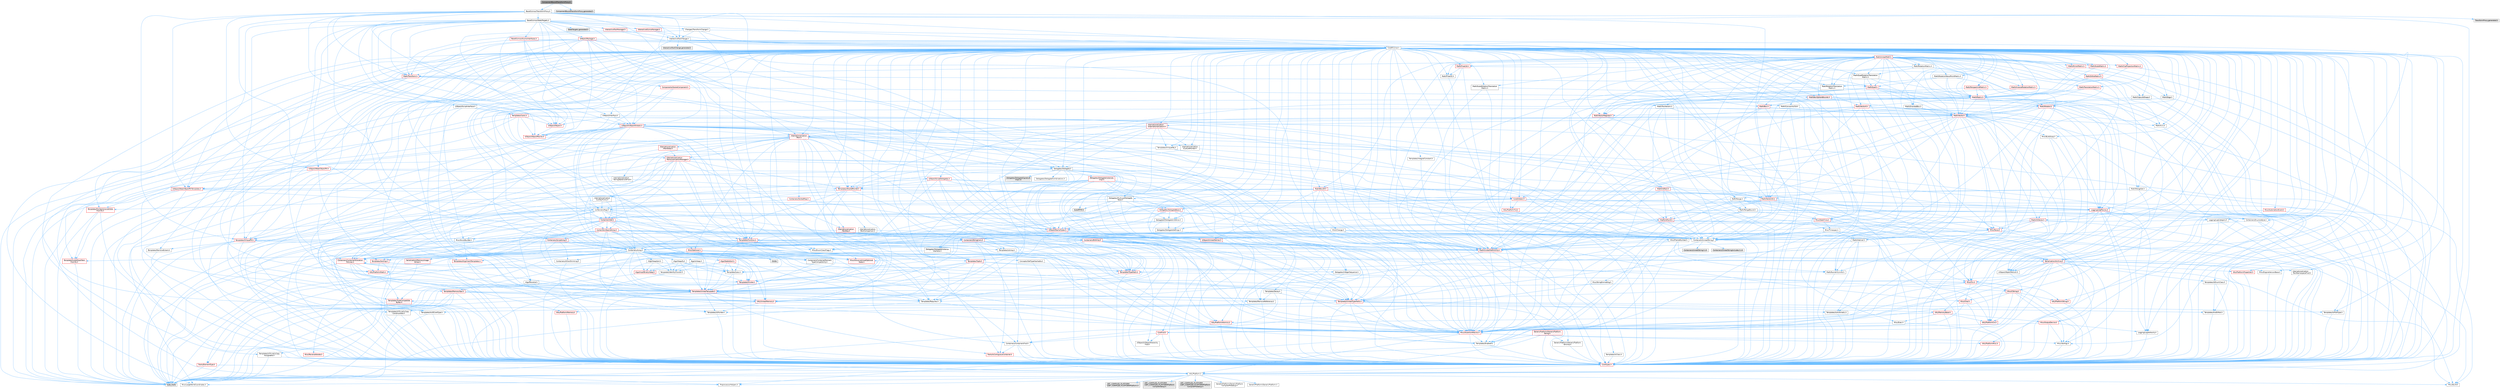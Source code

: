 digraph "ComponentBoundTransformProxy.h"
{
 // INTERACTIVE_SVG=YES
 // LATEX_PDF_SIZE
  bgcolor="transparent";
  edge [fontname=Helvetica,fontsize=10,labelfontname=Helvetica,labelfontsize=10];
  node [fontname=Helvetica,fontsize=10,shape=box,height=0.2,width=0.4];
  Node1 [id="Node000001",label="ComponentBoundTransformProxy.h",height=0.2,width=0.4,color="gray40", fillcolor="grey60", style="filled", fontcolor="black",tooltip=" "];
  Node1 -> Node2 [id="edge1_Node000001_Node000002",color="steelblue1",style="solid",tooltip=" "];
  Node2 [id="Node000002",label="BaseGizmos/TransformProxy.h",height=0.2,width=0.4,color="grey40", fillcolor="white", style="filled",URL="$dc/d4e/TransformProxy_8h.html",tooltip=" "];
  Node2 -> Node3 [id="edge2_Node000002_Node000003",color="steelblue1",style="solid",tooltip=" "];
  Node3 [id="Node000003",label="BaseGizmos/StateTargets.h",height=0.2,width=0.4,color="grey40", fillcolor="white", style="filled",URL="$de/d0d/StateTargets_8h.html",tooltip=" "];
  Node3 -> Node4 [id="edge3_Node000003_Node000004",color="steelblue1",style="solid",tooltip=" "];
  Node4 [id="Node000004",label="BaseGizmos/GizmoInterfaces.h",height=0.2,width=0.4,color="red", fillcolor="#FFF0F0", style="filled",URL="$da/def/GizmoInterfaces_8h.html",tooltip=" "];
  Node4 -> Node5 [id="edge4_Node000004_Node000005",color="steelblue1",style="solid",tooltip=" "];
  Node5 [id="Node000005",label="CoreMinimal.h",height=0.2,width=0.4,color="grey40", fillcolor="white", style="filled",URL="$d7/d67/CoreMinimal_8h.html",tooltip=" "];
  Node5 -> Node6 [id="edge5_Node000005_Node000006",color="steelblue1",style="solid",tooltip=" "];
  Node6 [id="Node000006",label="CoreTypes.h",height=0.2,width=0.4,color="red", fillcolor="#FFF0F0", style="filled",URL="$dc/dec/CoreTypes_8h.html",tooltip=" "];
  Node6 -> Node7 [id="edge6_Node000006_Node000007",color="steelblue1",style="solid",tooltip=" "];
  Node7 [id="Node000007",label="HAL/Platform.h",height=0.2,width=0.4,color="grey40", fillcolor="white", style="filled",URL="$d9/dd0/Platform_8h.html",tooltip=" "];
  Node7 -> Node8 [id="edge7_Node000007_Node000008",color="steelblue1",style="solid",tooltip=" "];
  Node8 [id="Node000008",label="Misc/Build.h",height=0.2,width=0.4,color="grey40", fillcolor="white", style="filled",URL="$d3/dbb/Build_8h.html",tooltip=" "];
  Node7 -> Node9 [id="edge8_Node000007_Node000009",color="steelblue1",style="solid",tooltip=" "];
  Node9 [id="Node000009",label="Misc/LargeWorldCoordinates.h",height=0.2,width=0.4,color="grey40", fillcolor="white", style="filled",URL="$d2/dcb/LargeWorldCoordinates_8h.html",tooltip=" "];
  Node7 -> Node10 [id="edge9_Node000007_Node000010",color="steelblue1",style="solid",tooltip=" "];
  Node10 [id="Node000010",label="type_traits",height=0.2,width=0.4,color="grey60", fillcolor="#E0E0E0", style="filled",tooltip=" "];
  Node7 -> Node11 [id="edge10_Node000007_Node000011",color="steelblue1",style="solid",tooltip=" "];
  Node11 [id="Node000011",label="PreprocessorHelpers.h",height=0.2,width=0.4,color="grey40", fillcolor="white", style="filled",URL="$db/ddb/PreprocessorHelpers_8h.html",tooltip=" "];
  Node7 -> Node12 [id="edge11_Node000007_Node000012",color="steelblue1",style="solid",tooltip=" "];
  Node12 [id="Node000012",label="UBT_COMPILED_PLATFORM\l/UBT_COMPILED_PLATFORMPlatform\lCompilerPreSetup.h",height=0.2,width=0.4,color="grey60", fillcolor="#E0E0E0", style="filled",tooltip=" "];
  Node7 -> Node13 [id="edge12_Node000007_Node000013",color="steelblue1",style="solid",tooltip=" "];
  Node13 [id="Node000013",label="GenericPlatform/GenericPlatform\lCompilerPreSetup.h",height=0.2,width=0.4,color="grey40", fillcolor="white", style="filled",URL="$d9/dc8/GenericPlatformCompilerPreSetup_8h.html",tooltip=" "];
  Node7 -> Node14 [id="edge13_Node000007_Node000014",color="steelblue1",style="solid",tooltip=" "];
  Node14 [id="Node000014",label="GenericPlatform/GenericPlatform.h",height=0.2,width=0.4,color="grey40", fillcolor="white", style="filled",URL="$d6/d84/GenericPlatform_8h.html",tooltip=" "];
  Node7 -> Node15 [id="edge14_Node000007_Node000015",color="steelblue1",style="solid",tooltip=" "];
  Node15 [id="Node000015",label="UBT_COMPILED_PLATFORM\l/UBT_COMPILED_PLATFORMPlatform.h",height=0.2,width=0.4,color="grey60", fillcolor="#E0E0E0", style="filled",tooltip=" "];
  Node7 -> Node16 [id="edge15_Node000007_Node000016",color="steelblue1",style="solid",tooltip=" "];
  Node16 [id="Node000016",label="UBT_COMPILED_PLATFORM\l/UBT_COMPILED_PLATFORMPlatform\lCompilerSetup.h",height=0.2,width=0.4,color="grey60", fillcolor="#E0E0E0", style="filled",tooltip=" "];
  Node5 -> Node20 [id="edge16_Node000005_Node000020",color="steelblue1",style="solid",tooltip=" "];
  Node20 [id="Node000020",label="CoreFwd.h",height=0.2,width=0.4,color="red", fillcolor="#FFF0F0", style="filled",URL="$d1/d1e/CoreFwd_8h.html",tooltip=" "];
  Node20 -> Node6 [id="edge17_Node000020_Node000006",color="steelblue1",style="solid",tooltip=" "];
  Node20 -> Node21 [id="edge18_Node000020_Node000021",color="steelblue1",style="solid",tooltip=" "];
  Node21 [id="Node000021",label="Containers/ContainersFwd.h",height=0.2,width=0.4,color="grey40", fillcolor="white", style="filled",URL="$d4/d0a/ContainersFwd_8h.html",tooltip=" "];
  Node21 -> Node7 [id="edge19_Node000021_Node000007",color="steelblue1",style="solid",tooltip=" "];
  Node21 -> Node6 [id="edge20_Node000021_Node000006",color="steelblue1",style="solid",tooltip=" "];
  Node21 -> Node22 [id="edge21_Node000021_Node000022",color="steelblue1",style="solid",tooltip=" "];
  Node22 [id="Node000022",label="Traits/IsContiguousContainer.h",height=0.2,width=0.4,color="red", fillcolor="#FFF0F0", style="filled",URL="$d5/d3c/IsContiguousContainer_8h.html",tooltip=" "];
  Node22 -> Node6 [id="edge22_Node000022_Node000006",color="steelblue1",style="solid",tooltip=" "];
  Node20 -> Node26 [id="edge23_Node000020_Node000026",color="steelblue1",style="solid",tooltip=" "];
  Node26 [id="Node000026",label="UObject/UObjectHierarchy\lFwd.h",height=0.2,width=0.4,color="grey40", fillcolor="white", style="filled",URL="$d3/d13/UObjectHierarchyFwd_8h.html",tooltip=" "];
  Node5 -> Node26 [id="edge24_Node000005_Node000026",color="steelblue1",style="solid",tooltip=" "];
  Node5 -> Node21 [id="edge25_Node000005_Node000021",color="steelblue1",style="solid",tooltip=" "];
  Node5 -> Node27 [id="edge26_Node000005_Node000027",color="steelblue1",style="solid",tooltip=" "];
  Node27 [id="Node000027",label="Misc/VarArgs.h",height=0.2,width=0.4,color="grey40", fillcolor="white", style="filled",URL="$d5/d6f/VarArgs_8h.html",tooltip=" "];
  Node27 -> Node6 [id="edge27_Node000027_Node000006",color="steelblue1",style="solid",tooltip=" "];
  Node5 -> Node28 [id="edge28_Node000005_Node000028",color="steelblue1",style="solid",tooltip=" "];
  Node28 [id="Node000028",label="Logging/LogVerbosity.h",height=0.2,width=0.4,color="grey40", fillcolor="white", style="filled",URL="$d2/d8f/LogVerbosity_8h.html",tooltip=" "];
  Node28 -> Node6 [id="edge29_Node000028_Node000006",color="steelblue1",style="solid",tooltip=" "];
  Node5 -> Node29 [id="edge30_Node000005_Node000029",color="steelblue1",style="solid",tooltip=" "];
  Node29 [id="Node000029",label="Misc/OutputDevice.h",height=0.2,width=0.4,color="red", fillcolor="#FFF0F0", style="filled",URL="$d7/d32/OutputDevice_8h.html",tooltip=" "];
  Node29 -> Node20 [id="edge31_Node000029_Node000020",color="steelblue1",style="solid",tooltip=" "];
  Node29 -> Node6 [id="edge32_Node000029_Node000006",color="steelblue1",style="solid",tooltip=" "];
  Node29 -> Node28 [id="edge33_Node000029_Node000028",color="steelblue1",style="solid",tooltip=" "];
  Node29 -> Node27 [id="edge34_Node000029_Node000027",color="steelblue1",style="solid",tooltip=" "];
  Node5 -> Node35 [id="edge35_Node000005_Node000035",color="steelblue1",style="solid",tooltip=" "];
  Node35 [id="Node000035",label="HAL/PlatformCrt.h",height=0.2,width=0.4,color="red", fillcolor="#FFF0F0", style="filled",URL="$d8/d75/PlatformCrt_8h.html",tooltip=" "];
  Node5 -> Node45 [id="edge36_Node000005_Node000045",color="steelblue1",style="solid",tooltip=" "];
  Node45 [id="Node000045",label="HAL/PlatformMisc.h",height=0.2,width=0.4,color="red", fillcolor="#FFF0F0", style="filled",URL="$d0/df5/PlatformMisc_8h.html",tooltip=" "];
  Node45 -> Node6 [id="edge37_Node000045_Node000006",color="steelblue1",style="solid",tooltip=" "];
  Node5 -> Node64 [id="edge38_Node000005_Node000064",color="steelblue1",style="solid",tooltip=" "];
  Node64 [id="Node000064",label="Misc/AssertionMacros.h",height=0.2,width=0.4,color="red", fillcolor="#FFF0F0", style="filled",URL="$d0/dfa/AssertionMacros_8h.html",tooltip=" "];
  Node64 -> Node6 [id="edge39_Node000064_Node000006",color="steelblue1",style="solid",tooltip=" "];
  Node64 -> Node7 [id="edge40_Node000064_Node000007",color="steelblue1",style="solid",tooltip=" "];
  Node64 -> Node45 [id="edge41_Node000064_Node000045",color="steelblue1",style="solid",tooltip=" "];
  Node64 -> Node11 [id="edge42_Node000064_Node000011",color="steelblue1",style="solid",tooltip=" "];
  Node64 -> Node65 [id="edge43_Node000064_Node000065",color="steelblue1",style="solid",tooltip=" "];
  Node65 [id="Node000065",label="Templates/EnableIf.h",height=0.2,width=0.4,color="grey40", fillcolor="white", style="filled",URL="$d7/d60/EnableIf_8h.html",tooltip=" "];
  Node65 -> Node6 [id="edge44_Node000065_Node000006",color="steelblue1",style="solid",tooltip=" "];
  Node64 -> Node27 [id="edge45_Node000064_Node000027",color="steelblue1",style="solid",tooltip=" "];
  Node5 -> Node73 [id="edge46_Node000005_Node000073",color="steelblue1",style="solid",tooltip=" "];
  Node73 [id="Node000073",label="Templates/IsPointer.h",height=0.2,width=0.4,color="grey40", fillcolor="white", style="filled",URL="$d7/d05/IsPointer_8h.html",tooltip=" "];
  Node73 -> Node6 [id="edge47_Node000073_Node000006",color="steelblue1",style="solid",tooltip=" "];
  Node5 -> Node74 [id="edge48_Node000005_Node000074",color="steelblue1",style="solid",tooltip=" "];
  Node74 [id="Node000074",label="HAL/PlatformMemory.h",height=0.2,width=0.4,color="red", fillcolor="#FFF0F0", style="filled",URL="$de/d68/PlatformMemory_8h.html",tooltip=" "];
  Node74 -> Node6 [id="edge49_Node000074_Node000006",color="steelblue1",style="solid",tooltip=" "];
  Node5 -> Node57 [id="edge50_Node000005_Node000057",color="steelblue1",style="solid",tooltip=" "];
  Node57 [id="Node000057",label="HAL/PlatformAtomics.h",height=0.2,width=0.4,color="red", fillcolor="#FFF0F0", style="filled",URL="$d3/d36/PlatformAtomics_8h.html",tooltip=" "];
  Node57 -> Node6 [id="edge51_Node000057_Node000006",color="steelblue1",style="solid",tooltip=" "];
  Node5 -> Node79 [id="edge52_Node000005_Node000079",color="steelblue1",style="solid",tooltip=" "];
  Node79 [id="Node000079",label="Misc/Exec.h",height=0.2,width=0.4,color="grey40", fillcolor="white", style="filled",URL="$de/ddb/Exec_8h.html",tooltip=" "];
  Node79 -> Node6 [id="edge53_Node000079_Node000006",color="steelblue1",style="solid",tooltip=" "];
  Node79 -> Node64 [id="edge54_Node000079_Node000064",color="steelblue1",style="solid",tooltip=" "];
  Node5 -> Node80 [id="edge55_Node000005_Node000080",color="steelblue1",style="solid",tooltip=" "];
  Node80 [id="Node000080",label="HAL/MemoryBase.h",height=0.2,width=0.4,color="red", fillcolor="#FFF0F0", style="filled",URL="$d6/d9f/MemoryBase_8h.html",tooltip=" "];
  Node80 -> Node6 [id="edge56_Node000080_Node000006",color="steelblue1",style="solid",tooltip=" "];
  Node80 -> Node57 [id="edge57_Node000080_Node000057",color="steelblue1",style="solid",tooltip=" "];
  Node80 -> Node35 [id="edge58_Node000080_Node000035",color="steelblue1",style="solid",tooltip=" "];
  Node80 -> Node79 [id="edge59_Node000080_Node000079",color="steelblue1",style="solid",tooltip=" "];
  Node80 -> Node29 [id="edge60_Node000080_Node000029",color="steelblue1",style="solid",tooltip=" "];
  Node5 -> Node90 [id="edge61_Node000005_Node000090",color="steelblue1",style="solid",tooltip=" "];
  Node90 [id="Node000090",label="HAL/UnrealMemory.h",height=0.2,width=0.4,color="red", fillcolor="#FFF0F0", style="filled",URL="$d9/d96/UnrealMemory_8h.html",tooltip=" "];
  Node90 -> Node6 [id="edge62_Node000090_Node000006",color="steelblue1",style="solid",tooltip=" "];
  Node90 -> Node80 [id="edge63_Node000090_Node000080",color="steelblue1",style="solid",tooltip=" "];
  Node90 -> Node74 [id="edge64_Node000090_Node000074",color="steelblue1",style="solid",tooltip=" "];
  Node90 -> Node73 [id="edge65_Node000090_Node000073",color="steelblue1",style="solid",tooltip=" "];
  Node5 -> Node92 [id="edge66_Node000005_Node000092",color="steelblue1",style="solid",tooltip=" "];
  Node92 [id="Node000092",label="Templates/IsArithmetic.h",height=0.2,width=0.4,color="grey40", fillcolor="white", style="filled",URL="$d2/d5d/IsArithmetic_8h.html",tooltip=" "];
  Node92 -> Node6 [id="edge67_Node000092_Node000006",color="steelblue1",style="solid",tooltip=" "];
  Node5 -> Node86 [id="edge68_Node000005_Node000086",color="steelblue1",style="solid",tooltip=" "];
  Node86 [id="Node000086",label="Templates/AndOrNot.h",height=0.2,width=0.4,color="grey40", fillcolor="white", style="filled",URL="$db/d0a/AndOrNot_8h.html",tooltip=" "];
  Node86 -> Node6 [id="edge69_Node000086_Node000006",color="steelblue1",style="solid",tooltip=" "];
  Node5 -> Node93 [id="edge70_Node000005_Node000093",color="steelblue1",style="solid",tooltip=" "];
  Node93 [id="Node000093",label="Templates/IsPODType.h",height=0.2,width=0.4,color="grey40", fillcolor="white", style="filled",URL="$d7/db1/IsPODType_8h.html",tooltip=" "];
  Node93 -> Node6 [id="edge71_Node000093_Node000006",color="steelblue1",style="solid",tooltip=" "];
  Node5 -> Node94 [id="edge72_Node000005_Node000094",color="steelblue1",style="solid",tooltip=" "];
  Node94 [id="Node000094",label="Templates/IsUECoreType.h",height=0.2,width=0.4,color="grey40", fillcolor="white", style="filled",URL="$d1/db8/IsUECoreType_8h.html",tooltip=" "];
  Node94 -> Node6 [id="edge73_Node000094_Node000006",color="steelblue1",style="solid",tooltip=" "];
  Node94 -> Node10 [id="edge74_Node000094_Node000010",color="steelblue1",style="solid",tooltip=" "];
  Node5 -> Node87 [id="edge75_Node000005_Node000087",color="steelblue1",style="solid",tooltip=" "];
  Node87 [id="Node000087",label="Templates/IsTriviallyCopy\lConstructible.h",height=0.2,width=0.4,color="grey40", fillcolor="white", style="filled",URL="$d3/d78/IsTriviallyCopyConstructible_8h.html",tooltip=" "];
  Node87 -> Node6 [id="edge76_Node000087_Node000006",color="steelblue1",style="solid",tooltip=" "];
  Node87 -> Node10 [id="edge77_Node000087_Node000010",color="steelblue1",style="solid",tooltip=" "];
  Node5 -> Node95 [id="edge78_Node000005_Node000095",color="steelblue1",style="solid",tooltip=" "];
  Node95 [id="Node000095",label="Templates/UnrealTypeTraits.h",height=0.2,width=0.4,color="red", fillcolor="#FFF0F0", style="filled",URL="$d2/d2d/UnrealTypeTraits_8h.html",tooltip=" "];
  Node95 -> Node6 [id="edge79_Node000095_Node000006",color="steelblue1",style="solid",tooltip=" "];
  Node95 -> Node73 [id="edge80_Node000095_Node000073",color="steelblue1",style="solid",tooltip=" "];
  Node95 -> Node64 [id="edge81_Node000095_Node000064",color="steelblue1",style="solid",tooltip=" "];
  Node95 -> Node86 [id="edge82_Node000095_Node000086",color="steelblue1",style="solid",tooltip=" "];
  Node95 -> Node65 [id="edge83_Node000095_Node000065",color="steelblue1",style="solid",tooltip=" "];
  Node95 -> Node92 [id="edge84_Node000095_Node000092",color="steelblue1",style="solid",tooltip=" "];
  Node95 -> Node93 [id="edge85_Node000095_Node000093",color="steelblue1",style="solid",tooltip=" "];
  Node95 -> Node94 [id="edge86_Node000095_Node000094",color="steelblue1",style="solid",tooltip=" "];
  Node95 -> Node87 [id="edge87_Node000095_Node000087",color="steelblue1",style="solid",tooltip=" "];
  Node5 -> Node65 [id="edge88_Node000005_Node000065",color="steelblue1",style="solid",tooltip=" "];
  Node5 -> Node97 [id="edge89_Node000005_Node000097",color="steelblue1",style="solid",tooltip=" "];
  Node97 [id="Node000097",label="Templates/RemoveReference.h",height=0.2,width=0.4,color="grey40", fillcolor="white", style="filled",URL="$da/dbe/RemoveReference_8h.html",tooltip=" "];
  Node97 -> Node6 [id="edge90_Node000097_Node000006",color="steelblue1",style="solid",tooltip=" "];
  Node5 -> Node98 [id="edge91_Node000005_Node000098",color="steelblue1",style="solid",tooltip=" "];
  Node98 [id="Node000098",label="Templates/IntegralConstant.h",height=0.2,width=0.4,color="grey40", fillcolor="white", style="filled",URL="$db/d1b/IntegralConstant_8h.html",tooltip=" "];
  Node98 -> Node6 [id="edge92_Node000098_Node000006",color="steelblue1",style="solid",tooltip=" "];
  Node5 -> Node99 [id="edge93_Node000005_Node000099",color="steelblue1",style="solid",tooltip=" "];
  Node99 [id="Node000099",label="Templates/IsClass.h",height=0.2,width=0.4,color="grey40", fillcolor="white", style="filled",URL="$db/dcb/IsClass_8h.html",tooltip=" "];
  Node99 -> Node6 [id="edge94_Node000099_Node000006",color="steelblue1",style="solid",tooltip=" "];
  Node5 -> Node100 [id="edge95_Node000005_Node000100",color="steelblue1",style="solid",tooltip=" "];
  Node100 [id="Node000100",label="Templates/TypeCompatible\lBytes.h",height=0.2,width=0.4,color="red", fillcolor="#FFF0F0", style="filled",URL="$df/d0a/TypeCompatibleBytes_8h.html",tooltip=" "];
  Node100 -> Node6 [id="edge96_Node000100_Node000006",color="steelblue1",style="solid",tooltip=" "];
  Node100 -> Node10 [id="edge97_Node000100_Node000010",color="steelblue1",style="solid",tooltip=" "];
  Node5 -> Node22 [id="edge98_Node000005_Node000022",color="steelblue1",style="solid",tooltip=" "];
  Node5 -> Node101 [id="edge99_Node000005_Node000101",color="steelblue1",style="solid",tooltip=" "];
  Node101 [id="Node000101",label="Templates/UnrealTemplate.h",height=0.2,width=0.4,color="red", fillcolor="#FFF0F0", style="filled",URL="$d4/d24/UnrealTemplate_8h.html",tooltip=" "];
  Node101 -> Node6 [id="edge100_Node000101_Node000006",color="steelblue1",style="solid",tooltip=" "];
  Node101 -> Node73 [id="edge101_Node000101_Node000073",color="steelblue1",style="solid",tooltip=" "];
  Node101 -> Node90 [id="edge102_Node000101_Node000090",color="steelblue1",style="solid",tooltip=" "];
  Node101 -> Node95 [id="edge103_Node000101_Node000095",color="steelblue1",style="solid",tooltip=" "];
  Node101 -> Node97 [id="edge104_Node000101_Node000097",color="steelblue1",style="solid",tooltip=" "];
  Node101 -> Node67 [id="edge105_Node000101_Node000067",color="steelblue1",style="solid",tooltip=" "];
  Node67 [id="Node000067",label="Templates/Requires.h",height=0.2,width=0.4,color="grey40", fillcolor="white", style="filled",URL="$dc/d96/Requires_8h.html",tooltip=" "];
  Node67 -> Node65 [id="edge106_Node000067_Node000065",color="steelblue1",style="solid",tooltip=" "];
  Node67 -> Node10 [id="edge107_Node000067_Node000010",color="steelblue1",style="solid",tooltip=" "];
  Node101 -> Node100 [id="edge108_Node000101_Node000100",color="steelblue1",style="solid",tooltip=" "];
  Node101 -> Node22 [id="edge109_Node000101_Node000022",color="steelblue1",style="solid",tooltip=" "];
  Node101 -> Node10 [id="edge110_Node000101_Node000010",color="steelblue1",style="solid",tooltip=" "];
  Node5 -> Node50 [id="edge111_Node000005_Node000050",color="steelblue1",style="solid",tooltip=" "];
  Node50 [id="Node000050",label="Math/NumericLimits.h",height=0.2,width=0.4,color="grey40", fillcolor="white", style="filled",URL="$df/d1b/NumericLimits_8h.html",tooltip=" "];
  Node50 -> Node6 [id="edge112_Node000050_Node000006",color="steelblue1",style="solid",tooltip=" "];
  Node5 -> Node105 [id="edge113_Node000005_Node000105",color="steelblue1",style="solid",tooltip=" "];
  Node105 [id="Node000105",label="HAL/PlatformMath.h",height=0.2,width=0.4,color="red", fillcolor="#FFF0F0", style="filled",URL="$dc/d53/PlatformMath_8h.html",tooltip=" "];
  Node105 -> Node6 [id="edge114_Node000105_Node000006",color="steelblue1",style="solid",tooltip=" "];
  Node5 -> Node88 [id="edge115_Node000005_Node000088",color="steelblue1",style="solid",tooltip=" "];
  Node88 [id="Node000088",label="Templates/IsTriviallyCopy\lAssignable.h",height=0.2,width=0.4,color="grey40", fillcolor="white", style="filled",URL="$d2/df2/IsTriviallyCopyAssignable_8h.html",tooltip=" "];
  Node88 -> Node6 [id="edge116_Node000088_Node000006",color="steelblue1",style="solid",tooltip=" "];
  Node88 -> Node10 [id="edge117_Node000088_Node000010",color="steelblue1",style="solid",tooltip=" "];
  Node5 -> Node113 [id="edge118_Node000005_Node000113",color="steelblue1",style="solid",tooltip=" "];
  Node113 [id="Node000113",label="Templates/MemoryOps.h",height=0.2,width=0.4,color="red", fillcolor="#FFF0F0", style="filled",URL="$db/dea/MemoryOps_8h.html",tooltip=" "];
  Node113 -> Node6 [id="edge119_Node000113_Node000006",color="steelblue1",style="solid",tooltip=" "];
  Node113 -> Node90 [id="edge120_Node000113_Node000090",color="steelblue1",style="solid",tooltip=" "];
  Node113 -> Node88 [id="edge121_Node000113_Node000088",color="steelblue1",style="solid",tooltip=" "];
  Node113 -> Node87 [id="edge122_Node000113_Node000087",color="steelblue1",style="solid",tooltip=" "];
  Node113 -> Node67 [id="edge123_Node000113_Node000067",color="steelblue1",style="solid",tooltip=" "];
  Node113 -> Node95 [id="edge124_Node000113_Node000095",color="steelblue1",style="solid",tooltip=" "];
  Node113 -> Node10 [id="edge125_Node000113_Node000010",color="steelblue1",style="solid",tooltip=" "];
  Node5 -> Node114 [id="edge126_Node000005_Node000114",color="steelblue1",style="solid",tooltip=" "];
  Node114 [id="Node000114",label="Containers/ContainerAllocation\lPolicies.h",height=0.2,width=0.4,color="red", fillcolor="#FFF0F0", style="filled",URL="$d7/dff/ContainerAllocationPolicies_8h.html",tooltip=" "];
  Node114 -> Node6 [id="edge127_Node000114_Node000006",color="steelblue1",style="solid",tooltip=" "];
  Node114 -> Node114 [id="edge128_Node000114_Node000114",color="steelblue1",style="solid",tooltip=" "];
  Node114 -> Node105 [id="edge129_Node000114_Node000105",color="steelblue1",style="solid",tooltip=" "];
  Node114 -> Node90 [id="edge130_Node000114_Node000090",color="steelblue1",style="solid",tooltip=" "];
  Node114 -> Node50 [id="edge131_Node000114_Node000050",color="steelblue1",style="solid",tooltip=" "];
  Node114 -> Node64 [id="edge132_Node000114_Node000064",color="steelblue1",style="solid",tooltip=" "];
  Node114 -> Node113 [id="edge133_Node000114_Node000113",color="steelblue1",style="solid",tooltip=" "];
  Node114 -> Node100 [id="edge134_Node000114_Node000100",color="steelblue1",style="solid",tooltip=" "];
  Node114 -> Node10 [id="edge135_Node000114_Node000010",color="steelblue1",style="solid",tooltip=" "];
  Node5 -> Node117 [id="edge136_Node000005_Node000117",color="steelblue1",style="solid",tooltip=" "];
  Node117 [id="Node000117",label="Templates/IsEnumClass.h",height=0.2,width=0.4,color="grey40", fillcolor="white", style="filled",URL="$d7/d15/IsEnumClass_8h.html",tooltip=" "];
  Node117 -> Node6 [id="edge137_Node000117_Node000006",color="steelblue1",style="solid",tooltip=" "];
  Node117 -> Node86 [id="edge138_Node000117_Node000086",color="steelblue1",style="solid",tooltip=" "];
  Node5 -> Node118 [id="edge139_Node000005_Node000118",color="steelblue1",style="solid",tooltip=" "];
  Node118 [id="Node000118",label="HAL/PlatformProperties.h",height=0.2,width=0.4,color="red", fillcolor="#FFF0F0", style="filled",URL="$d9/db0/PlatformProperties_8h.html",tooltip=" "];
  Node118 -> Node6 [id="edge140_Node000118_Node000006",color="steelblue1",style="solid",tooltip=" "];
  Node5 -> Node121 [id="edge141_Node000005_Node000121",color="steelblue1",style="solid",tooltip=" "];
  Node121 [id="Node000121",label="Misc/EngineVersionBase.h",height=0.2,width=0.4,color="grey40", fillcolor="white", style="filled",URL="$d5/d2b/EngineVersionBase_8h.html",tooltip=" "];
  Node121 -> Node6 [id="edge142_Node000121_Node000006",color="steelblue1",style="solid",tooltip=" "];
  Node5 -> Node122 [id="edge143_Node000005_Node000122",color="steelblue1",style="solid",tooltip=" "];
  Node122 [id="Node000122",label="Internationalization\l/TextNamespaceFwd.h",height=0.2,width=0.4,color="grey40", fillcolor="white", style="filled",URL="$d8/d97/TextNamespaceFwd_8h.html",tooltip=" "];
  Node122 -> Node6 [id="edge144_Node000122_Node000006",color="steelblue1",style="solid",tooltip=" "];
  Node5 -> Node123 [id="edge145_Node000005_Node000123",color="steelblue1",style="solid",tooltip=" "];
  Node123 [id="Node000123",label="Serialization/Archive.h",height=0.2,width=0.4,color="red", fillcolor="#FFF0F0", style="filled",URL="$d7/d3b/Archive_8h.html",tooltip=" "];
  Node123 -> Node20 [id="edge146_Node000123_Node000020",color="steelblue1",style="solid",tooltip=" "];
  Node123 -> Node6 [id="edge147_Node000123_Node000006",color="steelblue1",style="solid",tooltip=" "];
  Node123 -> Node118 [id="edge148_Node000123_Node000118",color="steelblue1",style="solid",tooltip=" "];
  Node123 -> Node122 [id="edge149_Node000123_Node000122",color="steelblue1",style="solid",tooltip=" "];
  Node123 -> Node64 [id="edge150_Node000123_Node000064",color="steelblue1",style="solid",tooltip=" "];
  Node123 -> Node8 [id="edge151_Node000123_Node000008",color="steelblue1",style="solid",tooltip=" "];
  Node123 -> Node121 [id="edge152_Node000123_Node000121",color="steelblue1",style="solid",tooltip=" "];
  Node123 -> Node27 [id="edge153_Node000123_Node000027",color="steelblue1",style="solid",tooltip=" "];
  Node123 -> Node65 [id="edge154_Node000123_Node000065",color="steelblue1",style="solid",tooltip=" "];
  Node123 -> Node117 [id="edge155_Node000123_Node000117",color="steelblue1",style="solid",tooltip=" "];
  Node123 -> Node101 [id="edge156_Node000123_Node000101",color="steelblue1",style="solid",tooltip=" "];
  Node123 -> Node126 [id="edge157_Node000123_Node000126",color="steelblue1",style="solid",tooltip=" "];
  Node126 [id="Node000126",label="UObject/ObjectVersion.h",height=0.2,width=0.4,color="grey40", fillcolor="white", style="filled",URL="$da/d63/ObjectVersion_8h.html",tooltip=" "];
  Node126 -> Node6 [id="edge158_Node000126_Node000006",color="steelblue1",style="solid",tooltip=" "];
  Node5 -> Node127 [id="edge159_Node000005_Node000127",color="steelblue1",style="solid",tooltip=" "];
  Node127 [id="Node000127",label="Templates/Less.h",height=0.2,width=0.4,color="grey40", fillcolor="white", style="filled",URL="$de/dc8/Less_8h.html",tooltip=" "];
  Node127 -> Node6 [id="edge160_Node000127_Node000006",color="steelblue1",style="solid",tooltip=" "];
  Node127 -> Node101 [id="edge161_Node000127_Node000101",color="steelblue1",style="solid",tooltip=" "];
  Node5 -> Node128 [id="edge162_Node000005_Node000128",color="steelblue1",style="solid",tooltip=" "];
  Node128 [id="Node000128",label="Templates/Sorting.h",height=0.2,width=0.4,color="red", fillcolor="#FFF0F0", style="filled",URL="$d3/d9e/Sorting_8h.html",tooltip=" "];
  Node128 -> Node6 [id="edge163_Node000128_Node000006",color="steelblue1",style="solid",tooltip=" "];
  Node128 -> Node105 [id="edge164_Node000128_Node000105",color="steelblue1",style="solid",tooltip=" "];
  Node128 -> Node127 [id="edge165_Node000128_Node000127",color="steelblue1",style="solid",tooltip=" "];
  Node5 -> Node139 [id="edge166_Node000005_Node000139",color="steelblue1",style="solid",tooltip=" "];
  Node139 [id="Node000139",label="Misc/Char.h",height=0.2,width=0.4,color="red", fillcolor="#FFF0F0", style="filled",URL="$d0/d58/Char_8h.html",tooltip=" "];
  Node139 -> Node6 [id="edge167_Node000139_Node000006",color="steelblue1",style="solid",tooltip=" "];
  Node139 -> Node10 [id="edge168_Node000139_Node000010",color="steelblue1",style="solid",tooltip=" "];
  Node5 -> Node142 [id="edge169_Node000005_Node000142",color="steelblue1",style="solid",tooltip=" "];
  Node142 [id="Node000142",label="GenericPlatform/GenericPlatform\lStricmp.h",height=0.2,width=0.4,color="grey40", fillcolor="white", style="filled",URL="$d2/d86/GenericPlatformStricmp_8h.html",tooltip=" "];
  Node142 -> Node6 [id="edge170_Node000142_Node000006",color="steelblue1",style="solid",tooltip=" "];
  Node5 -> Node143 [id="edge171_Node000005_Node000143",color="steelblue1",style="solid",tooltip=" "];
  Node143 [id="Node000143",label="GenericPlatform/GenericPlatform\lString.h",height=0.2,width=0.4,color="red", fillcolor="#FFF0F0", style="filled",URL="$dd/d20/GenericPlatformString_8h.html",tooltip=" "];
  Node143 -> Node6 [id="edge172_Node000143_Node000006",color="steelblue1",style="solid",tooltip=" "];
  Node143 -> Node142 [id="edge173_Node000143_Node000142",color="steelblue1",style="solid",tooltip=" "];
  Node143 -> Node65 [id="edge174_Node000143_Node000065",color="steelblue1",style="solid",tooltip=" "];
  Node143 -> Node10 [id="edge175_Node000143_Node000010",color="steelblue1",style="solid",tooltip=" "];
  Node5 -> Node76 [id="edge176_Node000005_Node000076",color="steelblue1",style="solid",tooltip=" "];
  Node76 [id="Node000076",label="HAL/PlatformString.h",height=0.2,width=0.4,color="red", fillcolor="#FFF0F0", style="filled",URL="$db/db5/PlatformString_8h.html",tooltip=" "];
  Node76 -> Node6 [id="edge177_Node000076_Node000006",color="steelblue1",style="solid",tooltip=" "];
  Node5 -> Node146 [id="edge178_Node000005_Node000146",color="steelblue1",style="solid",tooltip=" "];
  Node146 [id="Node000146",label="Misc/CString.h",height=0.2,width=0.4,color="red", fillcolor="#FFF0F0", style="filled",URL="$d2/d49/CString_8h.html",tooltip=" "];
  Node146 -> Node6 [id="edge179_Node000146_Node000006",color="steelblue1",style="solid",tooltip=" "];
  Node146 -> Node35 [id="edge180_Node000146_Node000035",color="steelblue1",style="solid",tooltip=" "];
  Node146 -> Node76 [id="edge181_Node000146_Node000076",color="steelblue1",style="solid",tooltip=" "];
  Node146 -> Node64 [id="edge182_Node000146_Node000064",color="steelblue1",style="solid",tooltip=" "];
  Node146 -> Node139 [id="edge183_Node000146_Node000139",color="steelblue1",style="solid",tooltip=" "];
  Node146 -> Node27 [id="edge184_Node000146_Node000027",color="steelblue1",style="solid",tooltip=" "];
  Node5 -> Node147 [id="edge185_Node000005_Node000147",color="steelblue1",style="solid",tooltip=" "];
  Node147 [id="Node000147",label="Misc/Crc.h",height=0.2,width=0.4,color="red", fillcolor="#FFF0F0", style="filled",URL="$d4/dd2/Crc_8h.html",tooltip=" "];
  Node147 -> Node6 [id="edge186_Node000147_Node000006",color="steelblue1",style="solid",tooltip=" "];
  Node147 -> Node76 [id="edge187_Node000147_Node000076",color="steelblue1",style="solid",tooltip=" "];
  Node147 -> Node64 [id="edge188_Node000147_Node000064",color="steelblue1",style="solid",tooltip=" "];
  Node147 -> Node146 [id="edge189_Node000147_Node000146",color="steelblue1",style="solid",tooltip=" "];
  Node147 -> Node139 [id="edge190_Node000147_Node000139",color="steelblue1",style="solid",tooltip=" "];
  Node147 -> Node95 [id="edge191_Node000147_Node000095",color="steelblue1",style="solid",tooltip=" "];
  Node5 -> Node138 [id="edge192_Node000005_Node000138",color="steelblue1",style="solid",tooltip=" "];
  Node138 [id="Node000138",label="Math/UnrealMathUtility.h",height=0.2,width=0.4,color="red", fillcolor="#FFF0F0", style="filled",URL="$db/db8/UnrealMathUtility_8h.html",tooltip=" "];
  Node138 -> Node6 [id="edge193_Node000138_Node000006",color="steelblue1",style="solid",tooltip=" "];
  Node138 -> Node64 [id="edge194_Node000138_Node000064",color="steelblue1",style="solid",tooltip=" "];
  Node138 -> Node105 [id="edge195_Node000138_Node000105",color="steelblue1",style="solid",tooltip=" "];
  Node138 -> Node67 [id="edge196_Node000138_Node000067",color="steelblue1",style="solid",tooltip=" "];
  Node5 -> Node148 [id="edge197_Node000005_Node000148",color="steelblue1",style="solid",tooltip=" "];
  Node148 [id="Node000148",label="Containers/UnrealString.h",height=0.2,width=0.4,color="grey40", fillcolor="white", style="filled",URL="$d5/dba/UnrealString_8h.html",tooltip=" "];
  Node148 -> Node149 [id="edge198_Node000148_Node000149",color="steelblue1",style="solid",tooltip=" "];
  Node149 [id="Node000149",label="Containers/UnrealStringIncludes.h.inl",height=0.2,width=0.4,color="grey60", fillcolor="#E0E0E0", style="filled",tooltip=" "];
  Node148 -> Node150 [id="edge199_Node000148_Node000150",color="steelblue1",style="solid",tooltip=" "];
  Node150 [id="Node000150",label="Containers/UnrealString.h.inl",height=0.2,width=0.4,color="grey60", fillcolor="#E0E0E0", style="filled",tooltip=" "];
  Node148 -> Node151 [id="edge200_Node000148_Node000151",color="steelblue1",style="solid",tooltip=" "];
  Node151 [id="Node000151",label="Misc/StringFormatArg.h",height=0.2,width=0.4,color="grey40", fillcolor="white", style="filled",URL="$d2/d16/StringFormatArg_8h.html",tooltip=" "];
  Node151 -> Node21 [id="edge201_Node000151_Node000021",color="steelblue1",style="solid",tooltip=" "];
  Node5 -> Node152 [id="edge202_Node000005_Node000152",color="steelblue1",style="solid",tooltip=" "];
  Node152 [id="Node000152",label="Containers/Array.h",height=0.2,width=0.4,color="grey40", fillcolor="white", style="filled",URL="$df/dd0/Array_8h.html",tooltip=" "];
  Node152 -> Node6 [id="edge203_Node000152_Node000006",color="steelblue1",style="solid",tooltip=" "];
  Node152 -> Node64 [id="edge204_Node000152_Node000064",color="steelblue1",style="solid",tooltip=" "];
  Node152 -> Node153 [id="edge205_Node000152_Node000153",color="steelblue1",style="solid",tooltip=" "];
  Node153 [id="Node000153",label="Misc/IntrusiveUnsetOptional\lState.h",height=0.2,width=0.4,color="red", fillcolor="#FFF0F0", style="filled",URL="$d2/d0a/IntrusiveUnsetOptionalState_8h.html",tooltip=" "];
  Node152 -> Node155 [id="edge206_Node000152_Node000155",color="steelblue1",style="solid",tooltip=" "];
  Node155 [id="Node000155",label="Misc/ReverseIterate.h",height=0.2,width=0.4,color="red", fillcolor="#FFF0F0", style="filled",URL="$db/de3/ReverseIterate_8h.html",tooltip=" "];
  Node155 -> Node7 [id="edge207_Node000155_Node000007",color="steelblue1",style="solid",tooltip=" "];
  Node152 -> Node90 [id="edge208_Node000152_Node000090",color="steelblue1",style="solid",tooltip=" "];
  Node152 -> Node95 [id="edge209_Node000152_Node000095",color="steelblue1",style="solid",tooltip=" "];
  Node152 -> Node101 [id="edge210_Node000152_Node000101",color="steelblue1",style="solid",tooltip=" "];
  Node152 -> Node157 [id="edge211_Node000152_Node000157",color="steelblue1",style="solid",tooltip=" "];
  Node157 [id="Node000157",label="Containers/AllowShrinking.h",height=0.2,width=0.4,color="grey40", fillcolor="white", style="filled",URL="$d7/d1a/AllowShrinking_8h.html",tooltip=" "];
  Node157 -> Node6 [id="edge212_Node000157_Node000006",color="steelblue1",style="solid",tooltip=" "];
  Node152 -> Node114 [id="edge213_Node000152_Node000114",color="steelblue1",style="solid",tooltip=" "];
  Node152 -> Node158 [id="edge214_Node000152_Node000158",color="steelblue1",style="solid",tooltip=" "];
  Node158 [id="Node000158",label="Containers/ContainerElement\lTypeCompatibility.h",height=0.2,width=0.4,color="grey40", fillcolor="white", style="filled",URL="$df/ddf/ContainerElementTypeCompatibility_8h.html",tooltip=" "];
  Node158 -> Node6 [id="edge215_Node000158_Node000006",color="steelblue1",style="solid",tooltip=" "];
  Node158 -> Node95 [id="edge216_Node000158_Node000095",color="steelblue1",style="solid",tooltip=" "];
  Node152 -> Node123 [id="edge217_Node000152_Node000123",color="steelblue1",style="solid",tooltip=" "];
  Node152 -> Node159 [id="edge218_Node000152_Node000159",color="steelblue1",style="solid",tooltip=" "];
  Node159 [id="Node000159",label="Serialization/MemoryImage\lWriter.h",height=0.2,width=0.4,color="red", fillcolor="#FFF0F0", style="filled",URL="$d0/d08/MemoryImageWriter_8h.html",tooltip=" "];
  Node159 -> Node6 [id="edge219_Node000159_Node000006",color="steelblue1",style="solid",tooltip=" "];
  Node152 -> Node168 [id="edge220_Node000152_Node000168",color="steelblue1",style="solid",tooltip=" "];
  Node168 [id="Node000168",label="Algo/Heapify.h",height=0.2,width=0.4,color="grey40", fillcolor="white", style="filled",URL="$d0/d2a/Heapify_8h.html",tooltip=" "];
  Node168 -> Node135 [id="edge221_Node000168_Node000135",color="steelblue1",style="solid",tooltip=" "];
  Node135 [id="Node000135",label="Algo/Impl/BinaryHeap.h",height=0.2,width=0.4,color="red", fillcolor="#FFF0F0", style="filled",URL="$d7/da3/Algo_2Impl_2BinaryHeap_8h.html",tooltip=" "];
  Node135 -> Node131 [id="edge222_Node000135_Node000131",color="steelblue1",style="solid",tooltip=" "];
  Node131 [id="Node000131",label="Templates/Invoke.h",height=0.2,width=0.4,color="red", fillcolor="#FFF0F0", style="filled",URL="$d7/deb/Invoke_8h.html",tooltip=" "];
  Node131 -> Node6 [id="edge223_Node000131_Node000006",color="steelblue1",style="solid",tooltip=" "];
  Node131 -> Node101 [id="edge224_Node000131_Node000101",color="steelblue1",style="solid",tooltip=" "];
  Node131 -> Node10 [id="edge225_Node000131_Node000010",color="steelblue1",style="solid",tooltip=" "];
  Node135 -> Node10 [id="edge226_Node000135_Node000010",color="steelblue1",style="solid",tooltip=" "];
  Node168 -> Node130 [id="edge227_Node000168_Node000130",color="steelblue1",style="solid",tooltip=" "];
  Node130 [id="Node000130",label="Templates/IdentityFunctor.h",height=0.2,width=0.4,color="grey40", fillcolor="white", style="filled",URL="$d7/d2e/IdentityFunctor_8h.html",tooltip=" "];
  Node130 -> Node7 [id="edge228_Node000130_Node000007",color="steelblue1",style="solid",tooltip=" "];
  Node168 -> Node131 [id="edge229_Node000168_Node000131",color="steelblue1",style="solid",tooltip=" "];
  Node168 -> Node127 [id="edge230_Node000168_Node000127",color="steelblue1",style="solid",tooltip=" "];
  Node168 -> Node101 [id="edge231_Node000168_Node000101",color="steelblue1",style="solid",tooltip=" "];
  Node152 -> Node169 [id="edge232_Node000152_Node000169",color="steelblue1",style="solid",tooltip=" "];
  Node169 [id="Node000169",label="Algo/HeapSort.h",height=0.2,width=0.4,color="grey40", fillcolor="white", style="filled",URL="$d3/d92/HeapSort_8h.html",tooltip=" "];
  Node169 -> Node135 [id="edge233_Node000169_Node000135",color="steelblue1",style="solid",tooltip=" "];
  Node169 -> Node130 [id="edge234_Node000169_Node000130",color="steelblue1",style="solid",tooltip=" "];
  Node169 -> Node127 [id="edge235_Node000169_Node000127",color="steelblue1",style="solid",tooltip=" "];
  Node169 -> Node101 [id="edge236_Node000169_Node000101",color="steelblue1",style="solid",tooltip=" "];
  Node152 -> Node170 [id="edge237_Node000152_Node000170",color="steelblue1",style="solid",tooltip=" "];
  Node170 [id="Node000170",label="Algo/IsHeap.h",height=0.2,width=0.4,color="grey40", fillcolor="white", style="filled",URL="$de/d32/IsHeap_8h.html",tooltip=" "];
  Node170 -> Node135 [id="edge238_Node000170_Node000135",color="steelblue1",style="solid",tooltip=" "];
  Node170 -> Node130 [id="edge239_Node000170_Node000130",color="steelblue1",style="solid",tooltip=" "];
  Node170 -> Node131 [id="edge240_Node000170_Node000131",color="steelblue1",style="solid",tooltip=" "];
  Node170 -> Node127 [id="edge241_Node000170_Node000127",color="steelblue1",style="solid",tooltip=" "];
  Node170 -> Node101 [id="edge242_Node000170_Node000101",color="steelblue1",style="solid",tooltip=" "];
  Node152 -> Node135 [id="edge243_Node000152_Node000135",color="steelblue1",style="solid",tooltip=" "];
  Node152 -> Node171 [id="edge244_Node000152_Node000171",color="steelblue1",style="solid",tooltip=" "];
  Node171 [id="Node000171",label="Algo/StableSort.h",height=0.2,width=0.4,color="red", fillcolor="#FFF0F0", style="filled",URL="$d7/d3c/StableSort_8h.html",tooltip=" "];
  Node171 -> Node130 [id="edge245_Node000171_Node000130",color="steelblue1",style="solid",tooltip=" "];
  Node171 -> Node131 [id="edge246_Node000171_Node000131",color="steelblue1",style="solid",tooltip=" "];
  Node171 -> Node127 [id="edge247_Node000171_Node000127",color="steelblue1",style="solid",tooltip=" "];
  Node171 -> Node101 [id="edge248_Node000171_Node000101",color="steelblue1",style="solid",tooltip=" "];
  Node152 -> Node173 [id="edge249_Node000152_Node000173",color="steelblue1",style="solid",tooltip=" "];
  Node173 [id="Node000173",label="Concepts/GetTypeHashable.h",height=0.2,width=0.4,color="grey40", fillcolor="white", style="filled",URL="$d3/da2/GetTypeHashable_8h.html",tooltip=" "];
  Node173 -> Node6 [id="edge250_Node000173_Node000006",color="steelblue1",style="solid",tooltip=" "];
  Node173 -> Node164 [id="edge251_Node000173_Node000164",color="steelblue1",style="solid",tooltip=" "];
  Node164 [id="Node000164",label="Templates/TypeHash.h",height=0.2,width=0.4,color="red", fillcolor="#FFF0F0", style="filled",URL="$d1/d62/TypeHash_8h.html",tooltip=" "];
  Node164 -> Node6 [id="edge252_Node000164_Node000006",color="steelblue1",style="solid",tooltip=" "];
  Node164 -> Node67 [id="edge253_Node000164_Node000067",color="steelblue1",style="solid",tooltip=" "];
  Node164 -> Node147 [id="edge254_Node000164_Node000147",color="steelblue1",style="solid",tooltip=" "];
  Node164 -> Node10 [id="edge255_Node000164_Node000010",color="steelblue1",style="solid",tooltip=" "];
  Node152 -> Node130 [id="edge256_Node000152_Node000130",color="steelblue1",style="solid",tooltip=" "];
  Node152 -> Node131 [id="edge257_Node000152_Node000131",color="steelblue1",style="solid",tooltip=" "];
  Node152 -> Node127 [id="edge258_Node000152_Node000127",color="steelblue1",style="solid",tooltip=" "];
  Node152 -> Node174 [id="edge259_Node000152_Node000174",color="steelblue1",style="solid",tooltip=" "];
  Node174 [id="Node000174",label="Templates/LosesQualifiers\lFromTo.h",height=0.2,width=0.4,color="red", fillcolor="#FFF0F0", style="filled",URL="$d2/db3/LosesQualifiersFromTo_8h.html",tooltip=" "];
  Node174 -> Node10 [id="edge260_Node000174_Node000010",color="steelblue1",style="solid",tooltip=" "];
  Node152 -> Node67 [id="edge261_Node000152_Node000067",color="steelblue1",style="solid",tooltip=" "];
  Node152 -> Node128 [id="edge262_Node000152_Node000128",color="steelblue1",style="solid",tooltip=" "];
  Node152 -> Node175 [id="edge263_Node000152_Node000175",color="steelblue1",style="solid",tooltip=" "];
  Node175 [id="Node000175",label="Templates/AlignmentTemplates.h",height=0.2,width=0.4,color="red", fillcolor="#FFF0F0", style="filled",URL="$dd/d32/AlignmentTemplates_8h.html",tooltip=" "];
  Node175 -> Node6 [id="edge264_Node000175_Node000006",color="steelblue1",style="solid",tooltip=" "];
  Node175 -> Node73 [id="edge265_Node000175_Node000073",color="steelblue1",style="solid",tooltip=" "];
  Node152 -> Node48 [id="edge266_Node000152_Node000048",color="steelblue1",style="solid",tooltip=" "];
  Node48 [id="Node000048",label="Traits/ElementType.h",height=0.2,width=0.4,color="red", fillcolor="#FFF0F0", style="filled",URL="$d5/d4f/ElementType_8h.html",tooltip=" "];
  Node48 -> Node7 [id="edge267_Node000048_Node000007",color="steelblue1",style="solid",tooltip=" "];
  Node48 -> Node10 [id="edge268_Node000048_Node000010",color="steelblue1",style="solid",tooltip=" "];
  Node152 -> Node111 [id="edge269_Node000152_Node000111",color="steelblue1",style="solid",tooltip=" "];
  Node111 [id="Node000111",label="limits",height=0.2,width=0.4,color="grey60", fillcolor="#E0E0E0", style="filled",tooltip=" "];
  Node152 -> Node10 [id="edge270_Node000152_Node000010",color="steelblue1",style="solid",tooltip=" "];
  Node5 -> Node176 [id="edge271_Node000005_Node000176",color="steelblue1",style="solid",tooltip=" "];
  Node176 [id="Node000176",label="Misc/FrameNumber.h",height=0.2,width=0.4,color="grey40", fillcolor="white", style="filled",URL="$dd/dbd/FrameNumber_8h.html",tooltip=" "];
  Node176 -> Node6 [id="edge272_Node000176_Node000006",color="steelblue1",style="solid",tooltip=" "];
  Node176 -> Node50 [id="edge273_Node000176_Node000050",color="steelblue1",style="solid",tooltip=" "];
  Node176 -> Node138 [id="edge274_Node000176_Node000138",color="steelblue1",style="solid",tooltip=" "];
  Node176 -> Node65 [id="edge275_Node000176_Node000065",color="steelblue1",style="solid",tooltip=" "];
  Node176 -> Node95 [id="edge276_Node000176_Node000095",color="steelblue1",style="solid",tooltip=" "];
  Node5 -> Node177 [id="edge277_Node000005_Node000177",color="steelblue1",style="solid",tooltip=" "];
  Node177 [id="Node000177",label="Misc/Timespan.h",height=0.2,width=0.4,color="grey40", fillcolor="white", style="filled",URL="$da/dd9/Timespan_8h.html",tooltip=" "];
  Node177 -> Node6 [id="edge278_Node000177_Node000006",color="steelblue1",style="solid",tooltip=" "];
  Node177 -> Node178 [id="edge279_Node000177_Node000178",color="steelblue1",style="solid",tooltip=" "];
  Node178 [id="Node000178",label="Math/Interval.h",height=0.2,width=0.4,color="grey40", fillcolor="white", style="filled",URL="$d1/d55/Interval_8h.html",tooltip=" "];
  Node178 -> Node6 [id="edge280_Node000178_Node000006",color="steelblue1",style="solid",tooltip=" "];
  Node178 -> Node92 [id="edge281_Node000178_Node000092",color="steelblue1",style="solid",tooltip=" "];
  Node178 -> Node95 [id="edge282_Node000178_Node000095",color="steelblue1",style="solid",tooltip=" "];
  Node178 -> Node50 [id="edge283_Node000178_Node000050",color="steelblue1",style="solid",tooltip=" "];
  Node178 -> Node138 [id="edge284_Node000178_Node000138",color="steelblue1",style="solid",tooltip=" "];
  Node177 -> Node138 [id="edge285_Node000177_Node000138",color="steelblue1",style="solid",tooltip=" "];
  Node177 -> Node64 [id="edge286_Node000177_Node000064",color="steelblue1",style="solid",tooltip=" "];
  Node5 -> Node179 [id="edge287_Node000005_Node000179",color="steelblue1",style="solid",tooltip=" "];
  Node179 [id="Node000179",label="Containers/StringConv.h",height=0.2,width=0.4,color="red", fillcolor="#FFF0F0", style="filled",URL="$d3/ddf/StringConv_8h.html",tooltip=" "];
  Node179 -> Node6 [id="edge288_Node000179_Node000006",color="steelblue1",style="solid",tooltip=" "];
  Node179 -> Node64 [id="edge289_Node000179_Node000064",color="steelblue1",style="solid",tooltip=" "];
  Node179 -> Node114 [id="edge290_Node000179_Node000114",color="steelblue1",style="solid",tooltip=" "];
  Node179 -> Node152 [id="edge291_Node000179_Node000152",color="steelblue1",style="solid",tooltip=" "];
  Node179 -> Node146 [id="edge292_Node000179_Node000146",color="steelblue1",style="solid",tooltip=" "];
  Node179 -> Node180 [id="edge293_Node000179_Node000180",color="steelblue1",style="solid",tooltip=" "];
  Node180 [id="Node000180",label="Templates/IsArray.h",height=0.2,width=0.4,color="grey40", fillcolor="white", style="filled",URL="$d8/d8d/IsArray_8h.html",tooltip=" "];
  Node180 -> Node6 [id="edge294_Node000180_Node000006",color="steelblue1",style="solid",tooltip=" "];
  Node179 -> Node101 [id="edge295_Node000179_Node000101",color="steelblue1",style="solid",tooltip=" "];
  Node179 -> Node95 [id="edge296_Node000179_Node000095",color="steelblue1",style="solid",tooltip=" "];
  Node179 -> Node48 [id="edge297_Node000179_Node000048",color="steelblue1",style="solid",tooltip=" "];
  Node179 -> Node22 [id="edge298_Node000179_Node000022",color="steelblue1",style="solid",tooltip=" "];
  Node179 -> Node10 [id="edge299_Node000179_Node000010",color="steelblue1",style="solid",tooltip=" "];
  Node5 -> Node181 [id="edge300_Node000005_Node000181",color="steelblue1",style="solid",tooltip=" "];
  Node181 [id="Node000181",label="UObject/UnrealNames.h",height=0.2,width=0.4,color="red", fillcolor="#FFF0F0", style="filled",URL="$d8/db1/UnrealNames_8h.html",tooltip=" "];
  Node181 -> Node6 [id="edge301_Node000181_Node000006",color="steelblue1",style="solid",tooltip=" "];
  Node5 -> Node183 [id="edge302_Node000005_Node000183",color="steelblue1",style="solid",tooltip=" "];
  Node183 [id="Node000183",label="UObject/NameTypes.h",height=0.2,width=0.4,color="red", fillcolor="#FFF0F0", style="filled",URL="$d6/d35/NameTypes_8h.html",tooltip=" "];
  Node183 -> Node6 [id="edge303_Node000183_Node000006",color="steelblue1",style="solid",tooltip=" "];
  Node183 -> Node64 [id="edge304_Node000183_Node000064",color="steelblue1",style="solid",tooltip=" "];
  Node183 -> Node90 [id="edge305_Node000183_Node000090",color="steelblue1",style="solid",tooltip=" "];
  Node183 -> Node95 [id="edge306_Node000183_Node000095",color="steelblue1",style="solid",tooltip=" "];
  Node183 -> Node101 [id="edge307_Node000183_Node000101",color="steelblue1",style="solid",tooltip=" "];
  Node183 -> Node148 [id="edge308_Node000183_Node000148",color="steelblue1",style="solid",tooltip=" "];
  Node183 -> Node179 [id="edge309_Node000183_Node000179",color="steelblue1",style="solid",tooltip=" "];
  Node183 -> Node181 [id="edge310_Node000183_Node000181",color="steelblue1",style="solid",tooltip=" "];
  Node183 -> Node153 [id="edge311_Node000183_Node000153",color="steelblue1",style="solid",tooltip=" "];
  Node5 -> Node191 [id="edge312_Node000005_Node000191",color="steelblue1",style="solid",tooltip=" "];
  Node191 [id="Node000191",label="Misc/Parse.h",height=0.2,width=0.4,color="red", fillcolor="#FFF0F0", style="filled",URL="$dc/d71/Parse_8h.html",tooltip=" "];
  Node191 -> Node148 [id="edge313_Node000191_Node000148",color="steelblue1",style="solid",tooltip=" "];
  Node191 -> Node6 [id="edge314_Node000191_Node000006",color="steelblue1",style="solid",tooltip=" "];
  Node191 -> Node35 [id="edge315_Node000191_Node000035",color="steelblue1",style="solid",tooltip=" "];
  Node191 -> Node8 [id="edge316_Node000191_Node000008",color="steelblue1",style="solid",tooltip=" "];
  Node191 -> Node52 [id="edge317_Node000191_Node000052",color="steelblue1",style="solid",tooltip=" "];
  Node52 [id="Node000052",label="Misc/EnumClassFlags.h",height=0.2,width=0.4,color="grey40", fillcolor="white", style="filled",URL="$d8/de7/EnumClassFlags_8h.html",tooltip=" "];
  Node191 -> Node192 [id="edge318_Node000191_Node000192",color="steelblue1",style="solid",tooltip=" "];
  Node192 [id="Node000192",label="Templates/Function.h",height=0.2,width=0.4,color="red", fillcolor="#FFF0F0", style="filled",URL="$df/df5/Function_8h.html",tooltip=" "];
  Node192 -> Node6 [id="edge319_Node000192_Node000006",color="steelblue1",style="solid",tooltip=" "];
  Node192 -> Node64 [id="edge320_Node000192_Node000064",color="steelblue1",style="solid",tooltip=" "];
  Node192 -> Node153 [id="edge321_Node000192_Node000153",color="steelblue1",style="solid",tooltip=" "];
  Node192 -> Node90 [id="edge322_Node000192_Node000090",color="steelblue1",style="solid",tooltip=" "];
  Node192 -> Node95 [id="edge323_Node000192_Node000095",color="steelblue1",style="solid",tooltip=" "];
  Node192 -> Node131 [id="edge324_Node000192_Node000131",color="steelblue1",style="solid",tooltip=" "];
  Node192 -> Node101 [id="edge325_Node000192_Node000101",color="steelblue1",style="solid",tooltip=" "];
  Node192 -> Node67 [id="edge326_Node000192_Node000067",color="steelblue1",style="solid",tooltip=" "];
  Node192 -> Node138 [id="edge327_Node000192_Node000138",color="steelblue1",style="solid",tooltip=" "];
  Node192 -> Node10 [id="edge328_Node000192_Node000010",color="steelblue1",style="solid",tooltip=" "];
  Node5 -> Node175 [id="edge329_Node000005_Node000175",color="steelblue1",style="solid",tooltip=" "];
  Node5 -> Node194 [id="edge330_Node000005_Node000194",color="steelblue1",style="solid",tooltip=" "];
  Node194 [id="Node000194",label="Misc/StructBuilder.h",height=0.2,width=0.4,color="grey40", fillcolor="white", style="filled",URL="$d9/db3/StructBuilder_8h.html",tooltip=" "];
  Node194 -> Node6 [id="edge331_Node000194_Node000006",color="steelblue1",style="solid",tooltip=" "];
  Node194 -> Node138 [id="edge332_Node000194_Node000138",color="steelblue1",style="solid",tooltip=" "];
  Node194 -> Node175 [id="edge333_Node000194_Node000175",color="steelblue1",style="solid",tooltip=" "];
  Node5 -> Node107 [id="edge334_Node000005_Node000107",color="steelblue1",style="solid",tooltip=" "];
  Node107 [id="Node000107",label="Templates/Decay.h",height=0.2,width=0.4,color="grey40", fillcolor="white", style="filled",URL="$dd/d0f/Decay_8h.html",tooltip=" "];
  Node107 -> Node6 [id="edge335_Node000107_Node000006",color="steelblue1",style="solid",tooltip=" "];
  Node107 -> Node97 [id="edge336_Node000107_Node000097",color="steelblue1",style="solid",tooltip=" "];
  Node107 -> Node10 [id="edge337_Node000107_Node000010",color="steelblue1",style="solid",tooltip=" "];
  Node5 -> Node195 [id="edge338_Node000005_Node000195",color="steelblue1",style="solid",tooltip=" "];
  Node195 [id="Node000195",label="Templates/PointerIsConvertible\lFromTo.h",height=0.2,width=0.4,color="red", fillcolor="#FFF0F0", style="filled",URL="$d6/d65/PointerIsConvertibleFromTo_8h.html",tooltip=" "];
  Node195 -> Node6 [id="edge339_Node000195_Node000006",color="steelblue1",style="solid",tooltip=" "];
  Node195 -> Node174 [id="edge340_Node000195_Node000174",color="steelblue1",style="solid",tooltip=" "];
  Node195 -> Node10 [id="edge341_Node000195_Node000010",color="steelblue1",style="solid",tooltip=" "];
  Node5 -> Node131 [id="edge342_Node000005_Node000131",color="steelblue1",style="solid",tooltip=" "];
  Node5 -> Node192 [id="edge343_Node000005_Node000192",color="steelblue1",style="solid",tooltip=" "];
  Node5 -> Node164 [id="edge344_Node000005_Node000164",color="steelblue1",style="solid",tooltip=" "];
  Node5 -> Node196 [id="edge345_Node000005_Node000196",color="steelblue1",style="solid",tooltip=" "];
  Node196 [id="Node000196",label="Containers/ScriptArray.h",height=0.2,width=0.4,color="red", fillcolor="#FFF0F0", style="filled",URL="$dc/daf/ScriptArray_8h.html",tooltip=" "];
  Node196 -> Node6 [id="edge346_Node000196_Node000006",color="steelblue1",style="solid",tooltip=" "];
  Node196 -> Node64 [id="edge347_Node000196_Node000064",color="steelblue1",style="solid",tooltip=" "];
  Node196 -> Node90 [id="edge348_Node000196_Node000090",color="steelblue1",style="solid",tooltip=" "];
  Node196 -> Node157 [id="edge349_Node000196_Node000157",color="steelblue1",style="solid",tooltip=" "];
  Node196 -> Node114 [id="edge350_Node000196_Node000114",color="steelblue1",style="solid",tooltip=" "];
  Node196 -> Node152 [id="edge351_Node000196_Node000152",color="steelblue1",style="solid",tooltip=" "];
  Node5 -> Node197 [id="edge352_Node000005_Node000197",color="steelblue1",style="solid",tooltip=" "];
  Node197 [id="Node000197",label="Containers/BitArray.h",height=0.2,width=0.4,color="red", fillcolor="#FFF0F0", style="filled",URL="$d1/de4/BitArray_8h.html",tooltip=" "];
  Node197 -> Node114 [id="edge353_Node000197_Node000114",color="steelblue1",style="solid",tooltip=" "];
  Node197 -> Node6 [id="edge354_Node000197_Node000006",color="steelblue1",style="solid",tooltip=" "];
  Node197 -> Node57 [id="edge355_Node000197_Node000057",color="steelblue1",style="solid",tooltip=" "];
  Node197 -> Node90 [id="edge356_Node000197_Node000090",color="steelblue1",style="solid",tooltip=" "];
  Node197 -> Node138 [id="edge357_Node000197_Node000138",color="steelblue1",style="solid",tooltip=" "];
  Node197 -> Node64 [id="edge358_Node000197_Node000064",color="steelblue1",style="solid",tooltip=" "];
  Node197 -> Node52 [id="edge359_Node000197_Node000052",color="steelblue1",style="solid",tooltip=" "];
  Node197 -> Node123 [id="edge360_Node000197_Node000123",color="steelblue1",style="solid",tooltip=" "];
  Node197 -> Node159 [id="edge361_Node000197_Node000159",color="steelblue1",style="solid",tooltip=" "];
  Node197 -> Node65 [id="edge362_Node000197_Node000065",color="steelblue1",style="solid",tooltip=" "];
  Node197 -> Node131 [id="edge363_Node000197_Node000131",color="steelblue1",style="solid",tooltip=" "];
  Node197 -> Node101 [id="edge364_Node000197_Node000101",color="steelblue1",style="solid",tooltip=" "];
  Node197 -> Node95 [id="edge365_Node000197_Node000095",color="steelblue1",style="solid",tooltip=" "];
  Node5 -> Node198 [id="edge366_Node000005_Node000198",color="steelblue1",style="solid",tooltip=" "];
  Node198 [id="Node000198",label="Containers/SparseArray.h",height=0.2,width=0.4,color="red", fillcolor="#FFF0F0", style="filled",URL="$d5/dbf/SparseArray_8h.html",tooltip=" "];
  Node198 -> Node6 [id="edge367_Node000198_Node000006",color="steelblue1",style="solid",tooltip=" "];
  Node198 -> Node64 [id="edge368_Node000198_Node000064",color="steelblue1",style="solid",tooltip=" "];
  Node198 -> Node90 [id="edge369_Node000198_Node000090",color="steelblue1",style="solid",tooltip=" "];
  Node198 -> Node95 [id="edge370_Node000198_Node000095",color="steelblue1",style="solid",tooltip=" "];
  Node198 -> Node101 [id="edge371_Node000198_Node000101",color="steelblue1",style="solid",tooltip=" "];
  Node198 -> Node114 [id="edge372_Node000198_Node000114",color="steelblue1",style="solid",tooltip=" "];
  Node198 -> Node127 [id="edge373_Node000198_Node000127",color="steelblue1",style="solid",tooltip=" "];
  Node198 -> Node152 [id="edge374_Node000198_Node000152",color="steelblue1",style="solid",tooltip=" "];
  Node198 -> Node138 [id="edge375_Node000198_Node000138",color="steelblue1",style="solid",tooltip=" "];
  Node198 -> Node196 [id="edge376_Node000198_Node000196",color="steelblue1",style="solid",tooltip=" "];
  Node198 -> Node197 [id="edge377_Node000198_Node000197",color="steelblue1",style="solid",tooltip=" "];
  Node198 -> Node159 [id="edge378_Node000198_Node000159",color="steelblue1",style="solid",tooltip=" "];
  Node198 -> Node148 [id="edge379_Node000198_Node000148",color="steelblue1",style="solid",tooltip=" "];
  Node198 -> Node153 [id="edge380_Node000198_Node000153",color="steelblue1",style="solid",tooltip=" "];
  Node5 -> Node214 [id="edge381_Node000005_Node000214",color="steelblue1",style="solid",tooltip=" "];
  Node214 [id="Node000214",label="Containers/Set.h",height=0.2,width=0.4,color="red", fillcolor="#FFF0F0", style="filled",URL="$d4/d45/Set_8h.html",tooltip=" "];
  Node214 -> Node114 [id="edge382_Node000214_Node000114",color="steelblue1",style="solid",tooltip=" "];
  Node214 -> Node158 [id="edge383_Node000214_Node000158",color="steelblue1",style="solid",tooltip=" "];
  Node214 -> Node198 [id="edge384_Node000214_Node000198",color="steelblue1",style="solid",tooltip=" "];
  Node214 -> Node21 [id="edge385_Node000214_Node000021",color="steelblue1",style="solid",tooltip=" "];
  Node214 -> Node138 [id="edge386_Node000214_Node000138",color="steelblue1",style="solid",tooltip=" "];
  Node214 -> Node64 [id="edge387_Node000214_Node000064",color="steelblue1",style="solid",tooltip=" "];
  Node214 -> Node194 [id="edge388_Node000214_Node000194",color="steelblue1",style="solid",tooltip=" "];
  Node214 -> Node159 [id="edge389_Node000214_Node000159",color="steelblue1",style="solid",tooltip=" "];
  Node214 -> Node192 [id="edge390_Node000214_Node000192",color="steelblue1",style="solid",tooltip=" "];
  Node214 -> Node128 [id="edge391_Node000214_Node000128",color="steelblue1",style="solid",tooltip=" "];
  Node214 -> Node164 [id="edge392_Node000214_Node000164",color="steelblue1",style="solid",tooltip=" "];
  Node214 -> Node101 [id="edge393_Node000214_Node000101",color="steelblue1",style="solid",tooltip=" "];
  Node214 -> Node10 [id="edge394_Node000214_Node000010",color="steelblue1",style="solid",tooltip=" "];
  Node5 -> Node217 [id="edge395_Node000005_Node000217",color="steelblue1",style="solid",tooltip=" "];
  Node217 [id="Node000217",label="Algo/Reverse.h",height=0.2,width=0.4,color="grey40", fillcolor="white", style="filled",URL="$d5/d93/Reverse_8h.html",tooltip=" "];
  Node217 -> Node6 [id="edge396_Node000217_Node000006",color="steelblue1",style="solid",tooltip=" "];
  Node217 -> Node101 [id="edge397_Node000217_Node000101",color="steelblue1",style="solid",tooltip=" "];
  Node5 -> Node218 [id="edge398_Node000005_Node000218",color="steelblue1",style="solid",tooltip=" "];
  Node218 [id="Node000218",label="Containers/Map.h",height=0.2,width=0.4,color="grey40", fillcolor="white", style="filled",URL="$df/d79/Map_8h.html",tooltip=" "];
  Node218 -> Node6 [id="edge399_Node000218_Node000006",color="steelblue1",style="solid",tooltip=" "];
  Node218 -> Node217 [id="edge400_Node000218_Node000217",color="steelblue1",style="solid",tooltip=" "];
  Node218 -> Node158 [id="edge401_Node000218_Node000158",color="steelblue1",style="solid",tooltip=" "];
  Node218 -> Node214 [id="edge402_Node000218_Node000214",color="steelblue1",style="solid",tooltip=" "];
  Node218 -> Node148 [id="edge403_Node000218_Node000148",color="steelblue1",style="solid",tooltip=" "];
  Node218 -> Node64 [id="edge404_Node000218_Node000064",color="steelblue1",style="solid",tooltip=" "];
  Node218 -> Node194 [id="edge405_Node000218_Node000194",color="steelblue1",style="solid",tooltip=" "];
  Node218 -> Node192 [id="edge406_Node000218_Node000192",color="steelblue1",style="solid",tooltip=" "];
  Node218 -> Node128 [id="edge407_Node000218_Node000128",color="steelblue1",style="solid",tooltip=" "];
  Node218 -> Node219 [id="edge408_Node000218_Node000219",color="steelblue1",style="solid",tooltip=" "];
  Node219 [id="Node000219",label="Templates/Tuple.h",height=0.2,width=0.4,color="red", fillcolor="#FFF0F0", style="filled",URL="$d2/d4f/Tuple_8h.html",tooltip=" "];
  Node219 -> Node6 [id="edge409_Node000219_Node000006",color="steelblue1",style="solid",tooltip=" "];
  Node219 -> Node101 [id="edge410_Node000219_Node000101",color="steelblue1",style="solid",tooltip=" "];
  Node219 -> Node220 [id="edge411_Node000219_Node000220",color="steelblue1",style="solid",tooltip=" "];
  Node220 [id="Node000220",label="Delegates/IntegerSequence.h",height=0.2,width=0.4,color="grey40", fillcolor="white", style="filled",URL="$d2/dcc/IntegerSequence_8h.html",tooltip=" "];
  Node220 -> Node6 [id="edge412_Node000220_Node000006",color="steelblue1",style="solid",tooltip=" "];
  Node219 -> Node131 [id="edge413_Node000219_Node000131",color="steelblue1",style="solid",tooltip=" "];
  Node219 -> Node67 [id="edge414_Node000219_Node000067",color="steelblue1",style="solid",tooltip=" "];
  Node219 -> Node164 [id="edge415_Node000219_Node000164",color="steelblue1",style="solid",tooltip=" "];
  Node219 -> Node10 [id="edge416_Node000219_Node000010",color="steelblue1",style="solid",tooltip=" "];
  Node218 -> Node101 [id="edge417_Node000218_Node000101",color="steelblue1",style="solid",tooltip=" "];
  Node218 -> Node95 [id="edge418_Node000218_Node000095",color="steelblue1",style="solid",tooltip=" "];
  Node218 -> Node10 [id="edge419_Node000218_Node000010",color="steelblue1",style="solid",tooltip=" "];
  Node5 -> Node222 [id="edge420_Node000005_Node000222",color="steelblue1",style="solid",tooltip=" "];
  Node222 [id="Node000222",label="Math/IntPoint.h",height=0.2,width=0.4,color="red", fillcolor="#FFF0F0", style="filled",URL="$d3/df7/IntPoint_8h.html",tooltip=" "];
  Node222 -> Node6 [id="edge421_Node000222_Node000006",color="steelblue1",style="solid",tooltip=" "];
  Node222 -> Node64 [id="edge422_Node000222_Node000064",color="steelblue1",style="solid",tooltip=" "];
  Node222 -> Node191 [id="edge423_Node000222_Node000191",color="steelblue1",style="solid",tooltip=" "];
  Node222 -> Node138 [id="edge424_Node000222_Node000138",color="steelblue1",style="solid",tooltip=" "];
  Node222 -> Node148 [id="edge425_Node000222_Node000148",color="steelblue1",style="solid",tooltip=" "];
  Node222 -> Node164 [id="edge426_Node000222_Node000164",color="steelblue1",style="solid",tooltip=" "];
  Node5 -> Node224 [id="edge427_Node000005_Node000224",color="steelblue1",style="solid",tooltip=" "];
  Node224 [id="Node000224",label="Math/IntVector.h",height=0.2,width=0.4,color="red", fillcolor="#FFF0F0", style="filled",URL="$d7/d44/IntVector_8h.html",tooltip=" "];
  Node224 -> Node6 [id="edge428_Node000224_Node000006",color="steelblue1",style="solid",tooltip=" "];
  Node224 -> Node147 [id="edge429_Node000224_Node000147",color="steelblue1",style="solid",tooltip=" "];
  Node224 -> Node191 [id="edge430_Node000224_Node000191",color="steelblue1",style="solid",tooltip=" "];
  Node224 -> Node138 [id="edge431_Node000224_Node000138",color="steelblue1",style="solid",tooltip=" "];
  Node224 -> Node148 [id="edge432_Node000224_Node000148",color="steelblue1",style="solid",tooltip=" "];
  Node5 -> Node225 [id="edge433_Node000005_Node000225",color="steelblue1",style="solid",tooltip=" "];
  Node225 [id="Node000225",label="Logging/LogCategory.h",height=0.2,width=0.4,color="grey40", fillcolor="white", style="filled",URL="$d9/d36/LogCategory_8h.html",tooltip=" "];
  Node225 -> Node6 [id="edge434_Node000225_Node000006",color="steelblue1",style="solid",tooltip=" "];
  Node225 -> Node28 [id="edge435_Node000225_Node000028",color="steelblue1",style="solid",tooltip=" "];
  Node225 -> Node183 [id="edge436_Node000225_Node000183",color="steelblue1",style="solid",tooltip=" "];
  Node5 -> Node226 [id="edge437_Node000005_Node000226",color="steelblue1",style="solid",tooltip=" "];
  Node226 [id="Node000226",label="Logging/LogMacros.h",height=0.2,width=0.4,color="red", fillcolor="#FFF0F0", style="filled",URL="$d0/d16/LogMacros_8h.html",tooltip=" "];
  Node226 -> Node148 [id="edge438_Node000226_Node000148",color="steelblue1",style="solid",tooltip=" "];
  Node226 -> Node6 [id="edge439_Node000226_Node000006",color="steelblue1",style="solid",tooltip=" "];
  Node226 -> Node11 [id="edge440_Node000226_Node000011",color="steelblue1",style="solid",tooltip=" "];
  Node226 -> Node225 [id="edge441_Node000226_Node000225",color="steelblue1",style="solid",tooltip=" "];
  Node226 -> Node28 [id="edge442_Node000226_Node000028",color="steelblue1",style="solid",tooltip=" "];
  Node226 -> Node64 [id="edge443_Node000226_Node000064",color="steelblue1",style="solid",tooltip=" "];
  Node226 -> Node8 [id="edge444_Node000226_Node000008",color="steelblue1",style="solid",tooltip=" "];
  Node226 -> Node27 [id="edge445_Node000226_Node000027",color="steelblue1",style="solid",tooltip=" "];
  Node226 -> Node65 [id="edge446_Node000226_Node000065",color="steelblue1",style="solid",tooltip=" "];
  Node226 -> Node10 [id="edge447_Node000226_Node000010",color="steelblue1",style="solid",tooltip=" "];
  Node5 -> Node229 [id="edge448_Node000005_Node000229",color="steelblue1",style="solid",tooltip=" "];
  Node229 [id="Node000229",label="Math/Vector2D.h",height=0.2,width=0.4,color="red", fillcolor="#FFF0F0", style="filled",URL="$d3/db0/Vector2D_8h.html",tooltip=" "];
  Node229 -> Node6 [id="edge449_Node000229_Node000006",color="steelblue1",style="solid",tooltip=" "];
  Node229 -> Node64 [id="edge450_Node000229_Node000064",color="steelblue1",style="solid",tooltip=" "];
  Node229 -> Node147 [id="edge451_Node000229_Node000147",color="steelblue1",style="solid",tooltip=" "];
  Node229 -> Node138 [id="edge452_Node000229_Node000138",color="steelblue1",style="solid",tooltip=" "];
  Node229 -> Node148 [id="edge453_Node000229_Node000148",color="steelblue1",style="solid",tooltip=" "];
  Node229 -> Node191 [id="edge454_Node000229_Node000191",color="steelblue1",style="solid",tooltip=" "];
  Node229 -> Node222 [id="edge455_Node000229_Node000222",color="steelblue1",style="solid",tooltip=" "];
  Node229 -> Node226 [id="edge456_Node000229_Node000226",color="steelblue1",style="solid",tooltip=" "];
  Node229 -> Node10 [id="edge457_Node000229_Node000010",color="steelblue1",style="solid",tooltip=" "];
  Node5 -> Node233 [id="edge458_Node000005_Node000233",color="steelblue1",style="solid",tooltip=" "];
  Node233 [id="Node000233",label="Math/IntRect.h",height=0.2,width=0.4,color="red", fillcolor="#FFF0F0", style="filled",URL="$d7/d53/IntRect_8h.html",tooltip=" "];
  Node233 -> Node6 [id="edge459_Node000233_Node000006",color="steelblue1",style="solid",tooltip=" "];
  Node233 -> Node138 [id="edge460_Node000233_Node000138",color="steelblue1",style="solid",tooltip=" "];
  Node233 -> Node148 [id="edge461_Node000233_Node000148",color="steelblue1",style="solid",tooltip=" "];
  Node233 -> Node222 [id="edge462_Node000233_Node000222",color="steelblue1",style="solid",tooltip=" "];
  Node233 -> Node229 [id="edge463_Node000233_Node000229",color="steelblue1",style="solid",tooltip=" "];
  Node5 -> Node234 [id="edge464_Node000005_Node000234",color="steelblue1",style="solid",tooltip=" "];
  Node234 [id="Node000234",label="Misc/ByteSwap.h",height=0.2,width=0.4,color="grey40", fillcolor="white", style="filled",URL="$dc/dd7/ByteSwap_8h.html",tooltip=" "];
  Node234 -> Node6 [id="edge465_Node000234_Node000006",color="steelblue1",style="solid",tooltip=" "];
  Node234 -> Node35 [id="edge466_Node000234_Node000035",color="steelblue1",style="solid",tooltip=" "];
  Node5 -> Node163 [id="edge467_Node000005_Node000163",color="steelblue1",style="solid",tooltip=" "];
  Node163 [id="Node000163",label="Containers/EnumAsByte.h",height=0.2,width=0.4,color="grey40", fillcolor="white", style="filled",URL="$d6/d9a/EnumAsByte_8h.html",tooltip=" "];
  Node163 -> Node6 [id="edge468_Node000163_Node000006",color="steelblue1",style="solid",tooltip=" "];
  Node163 -> Node93 [id="edge469_Node000163_Node000093",color="steelblue1",style="solid",tooltip=" "];
  Node163 -> Node164 [id="edge470_Node000163_Node000164",color="steelblue1",style="solid",tooltip=" "];
  Node5 -> Node235 [id="edge471_Node000005_Node000235",color="steelblue1",style="solid",tooltip=" "];
  Node235 [id="Node000235",label="HAL/PlatformTLS.h",height=0.2,width=0.4,color="red", fillcolor="#FFF0F0", style="filled",URL="$d0/def/PlatformTLS_8h.html",tooltip=" "];
  Node235 -> Node6 [id="edge472_Node000235_Node000006",color="steelblue1",style="solid",tooltip=" "];
  Node5 -> Node238 [id="edge473_Node000005_Node000238",color="steelblue1",style="solid",tooltip=" "];
  Node238 [id="Node000238",label="CoreGlobals.h",height=0.2,width=0.4,color="red", fillcolor="#FFF0F0", style="filled",URL="$d5/d8c/CoreGlobals_8h.html",tooltip=" "];
  Node238 -> Node148 [id="edge474_Node000238_Node000148",color="steelblue1",style="solid",tooltip=" "];
  Node238 -> Node6 [id="edge475_Node000238_Node000006",color="steelblue1",style="solid",tooltip=" "];
  Node238 -> Node235 [id="edge476_Node000238_Node000235",color="steelblue1",style="solid",tooltip=" "];
  Node238 -> Node226 [id="edge477_Node000238_Node000226",color="steelblue1",style="solid",tooltip=" "];
  Node238 -> Node8 [id="edge478_Node000238_Node000008",color="steelblue1",style="solid",tooltip=" "];
  Node238 -> Node52 [id="edge479_Node000238_Node000052",color="steelblue1",style="solid",tooltip=" "];
  Node238 -> Node29 [id="edge480_Node000238_Node000029",color="steelblue1",style="solid",tooltip=" "];
  Node238 -> Node183 [id="edge481_Node000238_Node000183",color="steelblue1",style="solid",tooltip=" "];
  Node5 -> Node239 [id="edge482_Node000005_Node000239",color="steelblue1",style="solid",tooltip=" "];
  Node239 [id="Node000239",label="Templates/SharedPointer.h",height=0.2,width=0.4,color="red", fillcolor="#FFF0F0", style="filled",URL="$d2/d17/SharedPointer_8h.html",tooltip=" "];
  Node239 -> Node6 [id="edge483_Node000239_Node000006",color="steelblue1",style="solid",tooltip=" "];
  Node239 -> Node153 [id="edge484_Node000239_Node000153",color="steelblue1",style="solid",tooltip=" "];
  Node239 -> Node195 [id="edge485_Node000239_Node000195",color="steelblue1",style="solid",tooltip=" "];
  Node239 -> Node64 [id="edge486_Node000239_Node000064",color="steelblue1",style="solid",tooltip=" "];
  Node239 -> Node90 [id="edge487_Node000239_Node000090",color="steelblue1",style="solid",tooltip=" "];
  Node239 -> Node152 [id="edge488_Node000239_Node000152",color="steelblue1",style="solid",tooltip=" "];
  Node239 -> Node218 [id="edge489_Node000239_Node000218",color="steelblue1",style="solid",tooltip=" "];
  Node239 -> Node238 [id="edge490_Node000239_Node000238",color="steelblue1",style="solid",tooltip=" "];
  Node5 -> Node244 [id="edge491_Node000005_Node000244",color="steelblue1",style="solid",tooltip=" "];
  Node244 [id="Node000244",label="Internationalization\l/CulturePointer.h",height=0.2,width=0.4,color="grey40", fillcolor="white", style="filled",URL="$d6/dbe/CulturePointer_8h.html",tooltip=" "];
  Node244 -> Node6 [id="edge492_Node000244_Node000006",color="steelblue1",style="solid",tooltip=" "];
  Node244 -> Node239 [id="edge493_Node000244_Node000239",color="steelblue1",style="solid",tooltip=" "];
  Node5 -> Node245 [id="edge494_Node000005_Node000245",color="steelblue1",style="solid",tooltip=" "];
  Node245 [id="Node000245",label="UObject/WeakObjectPtrTemplates.h",height=0.2,width=0.4,color="red", fillcolor="#FFF0F0", style="filled",URL="$d8/d3b/WeakObjectPtrTemplates_8h.html",tooltip=" "];
  Node245 -> Node6 [id="edge495_Node000245_Node000006",color="steelblue1",style="solid",tooltip=" "];
  Node245 -> Node174 [id="edge496_Node000245_Node000174",color="steelblue1",style="solid",tooltip=" "];
  Node245 -> Node67 [id="edge497_Node000245_Node000067",color="steelblue1",style="solid",tooltip=" "];
  Node245 -> Node218 [id="edge498_Node000245_Node000218",color="steelblue1",style="solid",tooltip=" "];
  Node245 -> Node10 [id="edge499_Node000245_Node000010",color="steelblue1",style="solid",tooltip=" "];
  Node5 -> Node248 [id="edge500_Node000005_Node000248",color="steelblue1",style="solid",tooltip=" "];
  Node248 [id="Node000248",label="Delegates/DelegateSettings.h",height=0.2,width=0.4,color="grey40", fillcolor="white", style="filled",URL="$d0/d97/DelegateSettings_8h.html",tooltip=" "];
  Node248 -> Node6 [id="edge501_Node000248_Node000006",color="steelblue1",style="solid",tooltip=" "];
  Node5 -> Node249 [id="edge502_Node000005_Node000249",color="steelblue1",style="solid",tooltip=" "];
  Node249 [id="Node000249",label="Delegates/IDelegateInstance.h",height=0.2,width=0.4,color="grey40", fillcolor="white", style="filled",URL="$d2/d10/IDelegateInstance_8h.html",tooltip=" "];
  Node249 -> Node6 [id="edge503_Node000249_Node000006",color="steelblue1",style="solid",tooltip=" "];
  Node249 -> Node164 [id="edge504_Node000249_Node000164",color="steelblue1",style="solid",tooltip=" "];
  Node249 -> Node183 [id="edge505_Node000249_Node000183",color="steelblue1",style="solid",tooltip=" "];
  Node249 -> Node248 [id="edge506_Node000249_Node000248",color="steelblue1",style="solid",tooltip=" "];
  Node5 -> Node250 [id="edge507_Node000005_Node000250",color="steelblue1",style="solid",tooltip=" "];
  Node250 [id="Node000250",label="Delegates/DelegateBase.h",height=0.2,width=0.4,color="red", fillcolor="#FFF0F0", style="filled",URL="$da/d67/DelegateBase_8h.html",tooltip=" "];
  Node250 -> Node6 [id="edge508_Node000250_Node000006",color="steelblue1",style="solid",tooltip=" "];
  Node250 -> Node114 [id="edge509_Node000250_Node000114",color="steelblue1",style="solid",tooltip=" "];
  Node250 -> Node138 [id="edge510_Node000250_Node000138",color="steelblue1",style="solid",tooltip=" "];
  Node250 -> Node183 [id="edge511_Node000250_Node000183",color="steelblue1",style="solid",tooltip=" "];
  Node250 -> Node248 [id="edge512_Node000250_Node000248",color="steelblue1",style="solid",tooltip=" "];
  Node250 -> Node249 [id="edge513_Node000250_Node000249",color="steelblue1",style="solid",tooltip=" "];
  Node5 -> Node258 [id="edge514_Node000005_Node000258",color="steelblue1",style="solid",tooltip=" "];
  Node258 [id="Node000258",label="Delegates/MulticastDelegate\lBase.h",height=0.2,width=0.4,color="grey40", fillcolor="white", style="filled",URL="$db/d16/MulticastDelegateBase_8h.html",tooltip=" "];
  Node258 -> Node242 [id="edge515_Node000258_Node000242",color="steelblue1",style="solid",tooltip=" "];
  Node242 [id="Node000242",label="AutoRTFM.h",height=0.2,width=0.4,color="grey60", fillcolor="#E0E0E0", style="filled",tooltip=" "];
  Node258 -> Node6 [id="edge516_Node000258_Node000006",color="steelblue1",style="solid",tooltip=" "];
  Node258 -> Node114 [id="edge517_Node000258_Node000114",color="steelblue1",style="solid",tooltip=" "];
  Node258 -> Node152 [id="edge518_Node000258_Node000152",color="steelblue1",style="solid",tooltip=" "];
  Node258 -> Node138 [id="edge519_Node000258_Node000138",color="steelblue1",style="solid",tooltip=" "];
  Node258 -> Node249 [id="edge520_Node000258_Node000249",color="steelblue1",style="solid",tooltip=" "];
  Node258 -> Node250 [id="edge521_Node000258_Node000250",color="steelblue1",style="solid",tooltip=" "];
  Node5 -> Node220 [id="edge522_Node000005_Node000220",color="steelblue1",style="solid",tooltip=" "];
  Node5 -> Node219 [id="edge523_Node000005_Node000219",color="steelblue1",style="solid",tooltip=" "];
  Node5 -> Node259 [id="edge524_Node000005_Node000259",color="steelblue1",style="solid",tooltip=" "];
  Node259 [id="Node000259",label="UObject/ScriptDelegates.h",height=0.2,width=0.4,color="red", fillcolor="#FFF0F0", style="filled",URL="$de/d81/ScriptDelegates_8h.html",tooltip=" "];
  Node259 -> Node152 [id="edge525_Node000259_Node000152",color="steelblue1",style="solid",tooltip=" "];
  Node259 -> Node114 [id="edge526_Node000259_Node000114",color="steelblue1",style="solid",tooltip=" "];
  Node259 -> Node148 [id="edge527_Node000259_Node000148",color="steelblue1",style="solid",tooltip=" "];
  Node259 -> Node64 [id="edge528_Node000259_Node000064",color="steelblue1",style="solid",tooltip=" "];
  Node259 -> Node239 [id="edge529_Node000259_Node000239",color="steelblue1",style="solid",tooltip=" "];
  Node259 -> Node164 [id="edge530_Node000259_Node000164",color="steelblue1",style="solid",tooltip=" "];
  Node259 -> Node95 [id="edge531_Node000259_Node000095",color="steelblue1",style="solid",tooltip=" "];
  Node259 -> Node183 [id="edge532_Node000259_Node000183",color="steelblue1",style="solid",tooltip=" "];
  Node5 -> Node261 [id="edge533_Node000005_Node000261",color="steelblue1",style="solid",tooltip=" "];
  Node261 [id="Node000261",label="Delegates/Delegate.h",height=0.2,width=0.4,color="grey40", fillcolor="white", style="filled",URL="$d4/d80/Delegate_8h.html",tooltip=" "];
  Node261 -> Node6 [id="edge534_Node000261_Node000006",color="steelblue1",style="solid",tooltip=" "];
  Node261 -> Node64 [id="edge535_Node000261_Node000064",color="steelblue1",style="solid",tooltip=" "];
  Node261 -> Node183 [id="edge536_Node000261_Node000183",color="steelblue1",style="solid",tooltip=" "];
  Node261 -> Node239 [id="edge537_Node000261_Node000239",color="steelblue1",style="solid",tooltip=" "];
  Node261 -> Node245 [id="edge538_Node000261_Node000245",color="steelblue1",style="solid",tooltip=" "];
  Node261 -> Node258 [id="edge539_Node000261_Node000258",color="steelblue1",style="solid",tooltip=" "];
  Node261 -> Node220 [id="edge540_Node000261_Node000220",color="steelblue1",style="solid",tooltip=" "];
  Node261 -> Node242 [id="edge541_Node000261_Node000242",color="steelblue1",style="solid",tooltip=" "];
  Node261 -> Node262 [id="edge542_Node000261_Node000262",color="steelblue1",style="solid",tooltip=" "];
  Node262 [id="Node000262",label="Delegates/DelegateInstance\lInterface.h",height=0.2,width=0.4,color="grey40", fillcolor="white", style="filled",URL="$de/d82/DelegateInstanceInterface_8h.html",tooltip=" "];
  Node262 -> Node64 [id="edge543_Node000262_Node000064",color="steelblue1",style="solid",tooltip=" "];
  Node262 -> Node100 [id="edge544_Node000262_Node000100",color="steelblue1",style="solid",tooltip=" "];
  Node262 -> Node219 [id="edge545_Node000262_Node000219",color="steelblue1",style="solid",tooltip=" "];
  Node261 -> Node263 [id="edge546_Node000261_Node000263",color="steelblue1",style="solid",tooltip=" "];
  Node263 [id="Node000263",label="Delegates/DelegateInstances\lImpl.h",height=0.2,width=0.4,color="red", fillcolor="#FFF0F0", style="filled",URL="$d5/dc6/DelegateInstancesImpl_8h.html",tooltip=" "];
  Node263 -> Node6 [id="edge547_Node000263_Node000006",color="steelblue1",style="solid",tooltip=" "];
  Node263 -> Node262 [id="edge548_Node000263_Node000262",color="steelblue1",style="solid",tooltip=" "];
  Node263 -> Node249 [id="edge549_Node000263_Node000249",color="steelblue1",style="solid",tooltip=" "];
  Node263 -> Node250 [id="edge550_Node000263_Node000250",color="steelblue1",style="solid",tooltip=" "];
  Node263 -> Node64 [id="edge551_Node000263_Node000064",color="steelblue1",style="solid",tooltip=" "];
  Node263 -> Node97 [id="edge552_Node000263_Node000097",color="steelblue1",style="solid",tooltip=" "];
  Node263 -> Node239 [id="edge553_Node000263_Node000239",color="steelblue1",style="solid",tooltip=" "];
  Node263 -> Node219 [id="edge554_Node000263_Node000219",color="steelblue1",style="solid",tooltip=" "];
  Node263 -> Node95 [id="edge555_Node000263_Node000095",color="steelblue1",style="solid",tooltip=" "];
  Node263 -> Node183 [id="edge556_Node000263_Node000183",color="steelblue1",style="solid",tooltip=" "];
  Node263 -> Node245 [id="edge557_Node000263_Node000245",color="steelblue1",style="solid",tooltip=" "];
  Node261 -> Node264 [id="edge558_Node000261_Node000264",color="steelblue1",style="solid",tooltip=" "];
  Node264 [id="Node000264",label="Delegates/DelegateSignature\lImpl.inl",height=0.2,width=0.4,color="grey60", fillcolor="#E0E0E0", style="filled",tooltip=" "];
  Node261 -> Node265 [id="edge559_Node000261_Node000265",color="steelblue1",style="solid",tooltip=" "];
  Node265 [id="Node000265",label="Delegates/DelegateCombinations.h",height=0.2,width=0.4,color="grey40", fillcolor="white", style="filled",URL="$d3/d23/DelegateCombinations_8h.html",tooltip=" "];
  Node5 -> Node266 [id="edge560_Node000005_Node000266",color="steelblue1",style="solid",tooltip=" "];
  Node266 [id="Node000266",label="Internationalization\l/TextLocalizationManager.h",height=0.2,width=0.4,color="red", fillcolor="#FFF0F0", style="filled",URL="$d5/d2e/TextLocalizationManager_8h.html",tooltip=" "];
  Node266 -> Node152 [id="edge561_Node000266_Node000152",color="steelblue1",style="solid",tooltip=" "];
  Node266 -> Node114 [id="edge562_Node000266_Node000114",color="steelblue1",style="solid",tooltip=" "];
  Node266 -> Node218 [id="edge563_Node000266_Node000218",color="steelblue1",style="solid",tooltip=" "];
  Node266 -> Node214 [id="edge564_Node000266_Node000214",color="steelblue1",style="solid",tooltip=" "];
  Node266 -> Node148 [id="edge565_Node000266_Node000148",color="steelblue1",style="solid",tooltip=" "];
  Node266 -> Node6 [id="edge566_Node000266_Node000006",color="steelblue1",style="solid",tooltip=" "];
  Node266 -> Node261 [id="edge567_Node000266_Node000261",color="steelblue1",style="solid",tooltip=" "];
  Node266 -> Node269 [id="edge568_Node000266_Node000269",color="steelblue1",style="solid",tooltip=" "];
  Node269 [id="Node000269",label="Internationalization\l/LocKeyFuncs.h",height=0.2,width=0.4,color="grey40", fillcolor="white", style="filled",URL="$dd/d46/LocKeyFuncs_8h.html",tooltip=" "];
  Node269 -> Node6 [id="edge569_Node000269_Node000006",color="steelblue1",style="solid",tooltip=" "];
  Node269 -> Node214 [id="edge570_Node000269_Node000214",color="steelblue1",style="solid",tooltip=" "];
  Node269 -> Node218 [id="edge571_Node000269_Node000218",color="steelblue1",style="solid",tooltip=" "];
  Node266 -> Node272 [id="edge572_Node000266_Node000272",color="steelblue1",style="solid",tooltip=" "];
  Node272 [id="Node000272",label="Internationalization\l/TextKey.h",height=0.2,width=0.4,color="red", fillcolor="#FFF0F0", style="filled",URL="$d8/d4a/TextKey_8h.html",tooltip=" "];
  Node272 -> Node6 [id="edge573_Node000272_Node000006",color="steelblue1",style="solid",tooltip=" "];
  Node272 -> Node164 [id="edge574_Node000272_Node000164",color="steelblue1",style="solid",tooltip=" "];
  Node272 -> Node179 [id="edge575_Node000272_Node000179",color="steelblue1",style="solid",tooltip=" "];
  Node272 -> Node148 [id="edge576_Node000272_Node000148",color="steelblue1",style="solid",tooltip=" "];
  Node266 -> Node147 [id="edge577_Node000266_Node000147",color="steelblue1",style="solid",tooltip=" "];
  Node266 -> Node52 [id="edge578_Node000266_Node000052",color="steelblue1",style="solid",tooltip=" "];
  Node266 -> Node192 [id="edge579_Node000266_Node000192",color="steelblue1",style="solid",tooltip=" "];
  Node266 -> Node239 [id="edge580_Node000266_Node000239",color="steelblue1",style="solid",tooltip=" "];
  Node5 -> Node207 [id="edge581_Node000005_Node000207",color="steelblue1",style="solid",tooltip=" "];
  Node207 [id="Node000207",label="Misc/Optional.h",height=0.2,width=0.4,color="red", fillcolor="#FFF0F0", style="filled",URL="$d2/dae/Optional_8h.html",tooltip=" "];
  Node207 -> Node6 [id="edge582_Node000207_Node000006",color="steelblue1",style="solid",tooltip=" "];
  Node207 -> Node64 [id="edge583_Node000207_Node000064",color="steelblue1",style="solid",tooltip=" "];
  Node207 -> Node153 [id="edge584_Node000207_Node000153",color="steelblue1",style="solid",tooltip=" "];
  Node207 -> Node113 [id="edge585_Node000207_Node000113",color="steelblue1",style="solid",tooltip=" "];
  Node207 -> Node101 [id="edge586_Node000207_Node000101",color="steelblue1",style="solid",tooltip=" "];
  Node207 -> Node123 [id="edge587_Node000207_Node000123",color="steelblue1",style="solid",tooltip=" "];
  Node5 -> Node180 [id="edge588_Node000005_Node000180",color="steelblue1",style="solid",tooltip=" "];
  Node5 -> Node212 [id="edge589_Node000005_Node000212",color="steelblue1",style="solid",tooltip=" "];
  Node212 [id="Node000212",label="Templates/RemoveExtent.h",height=0.2,width=0.4,color="grey40", fillcolor="white", style="filled",URL="$dc/de9/RemoveExtent_8h.html",tooltip=" "];
  Node212 -> Node6 [id="edge590_Node000212_Node000006",color="steelblue1",style="solid",tooltip=" "];
  Node5 -> Node211 [id="edge591_Node000005_Node000211",color="steelblue1",style="solid",tooltip=" "];
  Node211 [id="Node000211",label="Templates/UniquePtr.h",height=0.2,width=0.4,color="red", fillcolor="#FFF0F0", style="filled",URL="$de/d1a/UniquePtr_8h.html",tooltip=" "];
  Node211 -> Node6 [id="edge592_Node000211_Node000006",color="steelblue1",style="solid",tooltip=" "];
  Node211 -> Node101 [id="edge593_Node000211_Node000101",color="steelblue1",style="solid",tooltip=" "];
  Node211 -> Node180 [id="edge594_Node000211_Node000180",color="steelblue1",style="solid",tooltip=" "];
  Node211 -> Node212 [id="edge595_Node000211_Node000212",color="steelblue1",style="solid",tooltip=" "];
  Node211 -> Node67 [id="edge596_Node000211_Node000067",color="steelblue1",style="solid",tooltip=" "];
  Node211 -> Node10 [id="edge597_Node000211_Node000010",color="steelblue1",style="solid",tooltip=" "];
  Node5 -> Node273 [id="edge598_Node000005_Node000273",color="steelblue1",style="solid",tooltip=" "];
  Node273 [id="Node000273",label="Internationalization\l/Text.h",height=0.2,width=0.4,color="red", fillcolor="#FFF0F0", style="filled",URL="$d6/d35/Text_8h.html",tooltip=" "];
  Node273 -> Node6 [id="edge599_Node000273_Node000006",color="steelblue1",style="solid",tooltip=" "];
  Node273 -> Node57 [id="edge600_Node000273_Node000057",color="steelblue1",style="solid",tooltip=" "];
  Node273 -> Node64 [id="edge601_Node000273_Node000064",color="steelblue1",style="solid",tooltip=" "];
  Node273 -> Node52 [id="edge602_Node000273_Node000052",color="steelblue1",style="solid",tooltip=" "];
  Node273 -> Node95 [id="edge603_Node000273_Node000095",color="steelblue1",style="solid",tooltip=" "];
  Node273 -> Node152 [id="edge604_Node000273_Node000152",color="steelblue1",style="solid",tooltip=" "];
  Node273 -> Node148 [id="edge605_Node000273_Node000148",color="steelblue1",style="solid",tooltip=" "];
  Node273 -> Node274 [id="edge606_Node000273_Node000274",color="steelblue1",style="solid",tooltip=" "];
  Node274 [id="Node000274",label="Containers/SortedMap.h",height=0.2,width=0.4,color="red", fillcolor="#FFF0F0", style="filled",URL="$d1/dcf/SortedMap_8h.html",tooltip=" "];
  Node274 -> Node218 [id="edge607_Node000274_Node000218",color="steelblue1",style="solid",tooltip=" "];
  Node274 -> Node183 [id="edge608_Node000274_Node000183",color="steelblue1",style="solid",tooltip=" "];
  Node273 -> Node163 [id="edge609_Node000273_Node000163",color="steelblue1",style="solid",tooltip=" "];
  Node273 -> Node239 [id="edge610_Node000273_Node000239",color="steelblue1",style="solid",tooltip=" "];
  Node273 -> Node272 [id="edge611_Node000273_Node000272",color="steelblue1",style="solid",tooltip=" "];
  Node273 -> Node269 [id="edge612_Node000273_Node000269",color="steelblue1",style="solid",tooltip=" "];
  Node273 -> Node244 [id="edge613_Node000273_Node000244",color="steelblue1",style="solid",tooltip=" "];
  Node273 -> Node275 [id="edge614_Node000273_Node000275",color="steelblue1",style="solid",tooltip=" "];
  Node275 [id="Node000275",label="Internationalization\l/TextComparison.h",height=0.2,width=0.4,color="grey40", fillcolor="white", style="filled",URL="$d7/ddc/TextComparison_8h.html",tooltip=" "];
  Node275 -> Node6 [id="edge615_Node000275_Node000006",color="steelblue1",style="solid",tooltip=" "];
  Node275 -> Node148 [id="edge616_Node000275_Node000148",color="steelblue1",style="solid",tooltip=" "];
  Node273 -> Node266 [id="edge617_Node000273_Node000266",color="steelblue1",style="solid",tooltip=" "];
  Node273 -> Node276 [id="edge618_Node000273_Node000276",color="steelblue1",style="solid",tooltip=" "];
  Node276 [id="Node000276",label="Internationalization\l/StringTableCoreFwd.h",height=0.2,width=0.4,color="grey40", fillcolor="white", style="filled",URL="$d2/d42/StringTableCoreFwd_8h.html",tooltip=" "];
  Node276 -> Node6 [id="edge619_Node000276_Node000006",color="steelblue1",style="solid",tooltip=" "];
  Node276 -> Node239 [id="edge620_Node000276_Node000239",color="steelblue1",style="solid",tooltip=" "];
  Node273 -> Node277 [id="edge621_Node000273_Node000277",color="steelblue1",style="solid",tooltip=" "];
  Node277 [id="Node000277",label="Internationalization\l/ITextData.h",height=0.2,width=0.4,color="red", fillcolor="#FFF0F0", style="filled",URL="$d5/dbd/ITextData_8h.html",tooltip=" "];
  Node277 -> Node6 [id="edge622_Node000277_Node000006",color="steelblue1",style="solid",tooltip=" "];
  Node277 -> Node266 [id="edge623_Node000277_Node000266",color="steelblue1",style="solid",tooltip=" "];
  Node273 -> Node207 [id="edge624_Node000273_Node000207",color="steelblue1",style="solid",tooltip=" "];
  Node273 -> Node211 [id="edge625_Node000273_Node000211",color="steelblue1",style="solid",tooltip=" "];
  Node273 -> Node67 [id="edge626_Node000273_Node000067",color="steelblue1",style="solid",tooltip=" "];
  Node273 -> Node10 [id="edge627_Node000273_Node000010",color="steelblue1",style="solid",tooltip=" "];
  Node5 -> Node210 [id="edge628_Node000005_Node000210",color="steelblue1",style="solid",tooltip=" "];
  Node210 [id="Node000210",label="Templates/UniqueObj.h",height=0.2,width=0.4,color="grey40", fillcolor="white", style="filled",URL="$da/d95/UniqueObj_8h.html",tooltip=" "];
  Node210 -> Node6 [id="edge629_Node000210_Node000006",color="steelblue1",style="solid",tooltip=" "];
  Node210 -> Node211 [id="edge630_Node000210_Node000211",color="steelblue1",style="solid",tooltip=" "];
  Node5 -> Node279 [id="edge631_Node000005_Node000279",color="steelblue1",style="solid",tooltip=" "];
  Node279 [id="Node000279",label="Internationalization\l/Internationalization.h",height=0.2,width=0.4,color="red", fillcolor="#FFF0F0", style="filled",URL="$da/de4/Internationalization_8h.html",tooltip=" "];
  Node279 -> Node152 [id="edge632_Node000279_Node000152",color="steelblue1",style="solid",tooltip=" "];
  Node279 -> Node148 [id="edge633_Node000279_Node000148",color="steelblue1",style="solid",tooltip=" "];
  Node279 -> Node6 [id="edge634_Node000279_Node000006",color="steelblue1",style="solid",tooltip=" "];
  Node279 -> Node261 [id="edge635_Node000279_Node000261",color="steelblue1",style="solid",tooltip=" "];
  Node279 -> Node244 [id="edge636_Node000279_Node000244",color="steelblue1",style="solid",tooltip=" "];
  Node279 -> Node273 [id="edge637_Node000279_Node000273",color="steelblue1",style="solid",tooltip=" "];
  Node279 -> Node239 [id="edge638_Node000279_Node000239",color="steelblue1",style="solid",tooltip=" "];
  Node279 -> Node219 [id="edge639_Node000279_Node000219",color="steelblue1",style="solid",tooltip=" "];
  Node279 -> Node210 [id="edge640_Node000279_Node000210",color="steelblue1",style="solid",tooltip=" "];
  Node279 -> Node183 [id="edge641_Node000279_Node000183",color="steelblue1",style="solid",tooltip=" "];
  Node5 -> Node280 [id="edge642_Node000005_Node000280",color="steelblue1",style="solid",tooltip=" "];
  Node280 [id="Node000280",label="Math/Vector.h",height=0.2,width=0.4,color="red", fillcolor="#FFF0F0", style="filled",URL="$d6/dbe/Vector_8h.html",tooltip=" "];
  Node280 -> Node6 [id="edge643_Node000280_Node000006",color="steelblue1",style="solid",tooltip=" "];
  Node280 -> Node64 [id="edge644_Node000280_Node000064",color="steelblue1",style="solid",tooltip=" "];
  Node280 -> Node50 [id="edge645_Node000280_Node000050",color="steelblue1",style="solid",tooltip=" "];
  Node280 -> Node147 [id="edge646_Node000280_Node000147",color="steelblue1",style="solid",tooltip=" "];
  Node280 -> Node138 [id="edge647_Node000280_Node000138",color="steelblue1",style="solid",tooltip=" "];
  Node280 -> Node148 [id="edge648_Node000280_Node000148",color="steelblue1",style="solid",tooltip=" "];
  Node280 -> Node191 [id="edge649_Node000280_Node000191",color="steelblue1",style="solid",tooltip=" "];
  Node280 -> Node222 [id="edge650_Node000280_Node000222",color="steelblue1",style="solid",tooltip=" "];
  Node280 -> Node226 [id="edge651_Node000280_Node000226",color="steelblue1",style="solid",tooltip=" "];
  Node280 -> Node229 [id="edge652_Node000280_Node000229",color="steelblue1",style="solid",tooltip=" "];
  Node280 -> Node234 [id="edge653_Node000280_Node000234",color="steelblue1",style="solid",tooltip=" "];
  Node280 -> Node273 [id="edge654_Node000280_Node000273",color="steelblue1",style="solid",tooltip=" "];
  Node280 -> Node279 [id="edge655_Node000280_Node000279",color="steelblue1",style="solid",tooltip=" "];
  Node280 -> Node224 [id="edge656_Node000280_Node000224",color="steelblue1",style="solid",tooltip=" "];
  Node280 -> Node283 [id="edge657_Node000280_Node000283",color="steelblue1",style="solid",tooltip=" "];
  Node283 [id="Node000283",label="Math/Axis.h",height=0.2,width=0.4,color="grey40", fillcolor="white", style="filled",URL="$dd/dbb/Axis_8h.html",tooltip=" "];
  Node283 -> Node6 [id="edge658_Node000283_Node000006",color="steelblue1",style="solid",tooltip=" "];
  Node280 -> Node126 [id="edge659_Node000280_Node000126",color="steelblue1",style="solid",tooltip=" "];
  Node280 -> Node10 [id="edge660_Node000280_Node000010",color="steelblue1",style="solid",tooltip=" "];
  Node5 -> Node284 [id="edge661_Node000005_Node000284",color="steelblue1",style="solid",tooltip=" "];
  Node284 [id="Node000284",label="Math/Vector4.h",height=0.2,width=0.4,color="red", fillcolor="#FFF0F0", style="filled",URL="$d7/d36/Vector4_8h.html",tooltip=" "];
  Node284 -> Node6 [id="edge662_Node000284_Node000006",color="steelblue1",style="solid",tooltip=" "];
  Node284 -> Node147 [id="edge663_Node000284_Node000147",color="steelblue1",style="solid",tooltip=" "];
  Node284 -> Node138 [id="edge664_Node000284_Node000138",color="steelblue1",style="solid",tooltip=" "];
  Node284 -> Node148 [id="edge665_Node000284_Node000148",color="steelblue1",style="solid",tooltip=" "];
  Node284 -> Node191 [id="edge666_Node000284_Node000191",color="steelblue1",style="solid",tooltip=" "];
  Node284 -> Node226 [id="edge667_Node000284_Node000226",color="steelblue1",style="solid",tooltip=" "];
  Node284 -> Node229 [id="edge668_Node000284_Node000229",color="steelblue1",style="solid",tooltip=" "];
  Node284 -> Node280 [id="edge669_Node000284_Node000280",color="steelblue1",style="solid",tooltip=" "];
  Node284 -> Node67 [id="edge670_Node000284_Node000067",color="steelblue1",style="solid",tooltip=" "];
  Node284 -> Node10 [id="edge671_Node000284_Node000010",color="steelblue1",style="solid",tooltip=" "];
  Node5 -> Node285 [id="edge672_Node000005_Node000285",color="steelblue1",style="solid",tooltip=" "];
  Node285 [id="Node000285",label="Math/VectorRegister.h",height=0.2,width=0.4,color="red", fillcolor="#FFF0F0", style="filled",URL="$da/d8b/VectorRegister_8h.html",tooltip=" "];
  Node285 -> Node6 [id="edge673_Node000285_Node000006",color="steelblue1",style="solid",tooltip=" "];
  Node285 -> Node138 [id="edge674_Node000285_Node000138",color="steelblue1",style="solid",tooltip=" "];
  Node5 -> Node290 [id="edge675_Node000005_Node000290",color="steelblue1",style="solid",tooltip=" "];
  Node290 [id="Node000290",label="Math/TwoVectors.h",height=0.2,width=0.4,color="grey40", fillcolor="white", style="filled",URL="$d4/db4/TwoVectors_8h.html",tooltip=" "];
  Node290 -> Node6 [id="edge676_Node000290_Node000006",color="steelblue1",style="solid",tooltip=" "];
  Node290 -> Node64 [id="edge677_Node000290_Node000064",color="steelblue1",style="solid",tooltip=" "];
  Node290 -> Node138 [id="edge678_Node000290_Node000138",color="steelblue1",style="solid",tooltip=" "];
  Node290 -> Node148 [id="edge679_Node000290_Node000148",color="steelblue1",style="solid",tooltip=" "];
  Node290 -> Node280 [id="edge680_Node000290_Node000280",color="steelblue1",style="solid",tooltip=" "];
  Node5 -> Node291 [id="edge681_Node000005_Node000291",color="steelblue1",style="solid",tooltip=" "];
  Node291 [id="Node000291",label="Math/Edge.h",height=0.2,width=0.4,color="grey40", fillcolor="white", style="filled",URL="$d5/de0/Edge_8h.html",tooltip=" "];
  Node291 -> Node6 [id="edge682_Node000291_Node000006",color="steelblue1",style="solid",tooltip=" "];
  Node291 -> Node280 [id="edge683_Node000291_Node000280",color="steelblue1",style="solid",tooltip=" "];
  Node5 -> Node126 [id="edge684_Node000005_Node000126",color="steelblue1",style="solid",tooltip=" "];
  Node5 -> Node292 [id="edge685_Node000005_Node000292",color="steelblue1",style="solid",tooltip=" "];
  Node292 [id="Node000292",label="Math/CapsuleShape.h",height=0.2,width=0.4,color="grey40", fillcolor="white", style="filled",URL="$d3/d36/CapsuleShape_8h.html",tooltip=" "];
  Node292 -> Node6 [id="edge686_Node000292_Node000006",color="steelblue1",style="solid",tooltip=" "];
  Node292 -> Node280 [id="edge687_Node000292_Node000280",color="steelblue1",style="solid",tooltip=" "];
  Node5 -> Node293 [id="edge688_Node000005_Node000293",color="steelblue1",style="solid",tooltip=" "];
  Node293 [id="Node000293",label="Math/Rotator.h",height=0.2,width=0.4,color="red", fillcolor="#FFF0F0", style="filled",URL="$d8/d3a/Rotator_8h.html",tooltip=" "];
  Node293 -> Node6 [id="edge689_Node000293_Node000006",color="steelblue1",style="solid",tooltip=" "];
  Node293 -> Node138 [id="edge690_Node000293_Node000138",color="steelblue1",style="solid",tooltip=" "];
  Node293 -> Node148 [id="edge691_Node000293_Node000148",color="steelblue1",style="solid",tooltip=" "];
  Node293 -> Node191 [id="edge692_Node000293_Node000191",color="steelblue1",style="solid",tooltip=" "];
  Node293 -> Node226 [id="edge693_Node000293_Node000226",color="steelblue1",style="solid",tooltip=" "];
  Node293 -> Node280 [id="edge694_Node000293_Node000280",color="steelblue1",style="solid",tooltip=" "];
  Node293 -> Node285 [id="edge695_Node000293_Node000285",color="steelblue1",style="solid",tooltip=" "];
  Node293 -> Node126 [id="edge696_Node000293_Node000126",color="steelblue1",style="solid",tooltip=" "];
  Node5 -> Node294 [id="edge697_Node000005_Node000294",color="steelblue1",style="solid",tooltip=" "];
  Node294 [id="Node000294",label="Misc/DateTime.h",height=0.2,width=0.4,color="red", fillcolor="#FFF0F0", style="filled",URL="$d1/de9/DateTime_8h.html",tooltip=" "];
  Node294 -> Node148 [id="edge698_Node000294_Node000148",color="steelblue1",style="solid",tooltip=" "];
  Node294 -> Node6 [id="edge699_Node000294_Node000006",color="steelblue1",style="solid",tooltip=" "];
  Node294 -> Node177 [id="edge700_Node000294_Node000177",color="steelblue1",style="solid",tooltip=" "];
  Node294 -> Node123 [id="edge701_Node000294_Node000123",color="steelblue1",style="solid",tooltip=" "];
  Node294 -> Node164 [id="edge702_Node000294_Node000164",color="steelblue1",style="solid",tooltip=" "];
  Node5 -> Node295 [id="edge703_Node000005_Node000295",color="steelblue1",style="solid",tooltip=" "];
  Node295 [id="Node000295",label="Math/RangeBound.h",height=0.2,width=0.4,color="grey40", fillcolor="white", style="filled",URL="$d7/dd8/RangeBound_8h.html",tooltip=" "];
  Node295 -> Node6 [id="edge704_Node000295_Node000006",color="steelblue1",style="solid",tooltip=" "];
  Node295 -> Node64 [id="edge705_Node000295_Node000064",color="steelblue1",style="solid",tooltip=" "];
  Node295 -> Node164 [id="edge706_Node000295_Node000164",color="steelblue1",style="solid",tooltip=" "];
  Node295 -> Node163 [id="edge707_Node000295_Node000163",color="steelblue1",style="solid",tooltip=" "];
  Node295 -> Node176 [id="edge708_Node000295_Node000176",color="steelblue1",style="solid",tooltip=" "];
  Node295 -> Node294 [id="edge709_Node000295_Node000294",color="steelblue1",style="solid",tooltip=" "];
  Node5 -> Node296 [id="edge710_Node000005_Node000296",color="steelblue1",style="solid",tooltip=" "];
  Node296 [id="Node000296",label="Misc/AutomationEvent.h",height=0.2,width=0.4,color="red", fillcolor="#FFF0F0", style="filled",URL="$d1/d26/AutomationEvent_8h.html",tooltip=" "];
  Node296 -> Node6 [id="edge711_Node000296_Node000006",color="steelblue1",style="solid",tooltip=" "];
  Node296 -> Node294 [id="edge712_Node000296_Node000294",color="steelblue1",style="solid",tooltip=" "];
  Node5 -> Node297 [id="edge713_Node000005_Node000297",color="steelblue1",style="solid",tooltip=" "];
  Node297 [id="Node000297",label="Math/Range.h",height=0.2,width=0.4,color="grey40", fillcolor="white", style="filled",URL="$d9/db6/Range_8h.html",tooltip=" "];
  Node297 -> Node6 [id="edge714_Node000297_Node000006",color="steelblue1",style="solid",tooltip=" "];
  Node297 -> Node152 [id="edge715_Node000297_Node000152",color="steelblue1",style="solid",tooltip=" "];
  Node297 -> Node64 [id="edge716_Node000297_Node000064",color="steelblue1",style="solid",tooltip=" "];
  Node297 -> Node294 [id="edge717_Node000297_Node000294",color="steelblue1",style="solid",tooltip=" "];
  Node297 -> Node295 [id="edge718_Node000297_Node000295",color="steelblue1",style="solid",tooltip=" "];
  Node297 -> Node176 [id="edge719_Node000297_Node000176",color="steelblue1",style="solid",tooltip=" "];
  Node297 -> Node123 [id="edge720_Node000297_Node000123",color="steelblue1",style="solid",tooltip=" "];
  Node5 -> Node298 [id="edge721_Node000005_Node000298",color="steelblue1",style="solid",tooltip=" "];
  Node298 [id="Node000298",label="Math/RangeSet.h",height=0.2,width=0.4,color="grey40", fillcolor="white", style="filled",URL="$dc/d21/RangeSet_8h.html",tooltip=" "];
  Node298 -> Node6 [id="edge722_Node000298_Node000006",color="steelblue1",style="solid",tooltip=" "];
  Node298 -> Node152 [id="edge723_Node000298_Node000152",color="steelblue1",style="solid",tooltip=" "];
  Node298 -> Node297 [id="edge724_Node000298_Node000297",color="steelblue1",style="solid",tooltip=" "];
  Node298 -> Node123 [id="edge725_Node000298_Node000123",color="steelblue1",style="solid",tooltip=" "];
  Node5 -> Node178 [id="edge726_Node000005_Node000178",color="steelblue1",style="solid",tooltip=" "];
  Node5 -> Node299 [id="edge727_Node000005_Node000299",color="steelblue1",style="solid",tooltip=" "];
  Node299 [id="Node000299",label="Math/Box.h",height=0.2,width=0.4,color="red", fillcolor="#FFF0F0", style="filled",URL="$de/d0f/Box_8h.html",tooltip=" "];
  Node299 -> Node6 [id="edge728_Node000299_Node000006",color="steelblue1",style="solid",tooltip=" "];
  Node299 -> Node64 [id="edge729_Node000299_Node000064",color="steelblue1",style="solid",tooltip=" "];
  Node299 -> Node138 [id="edge730_Node000299_Node000138",color="steelblue1",style="solid",tooltip=" "];
  Node299 -> Node148 [id="edge731_Node000299_Node000148",color="steelblue1",style="solid",tooltip=" "];
  Node299 -> Node280 [id="edge732_Node000299_Node000280",color="steelblue1",style="solid",tooltip=" "];
  Node5 -> Node309 [id="edge733_Node000005_Node000309",color="steelblue1",style="solid",tooltip=" "];
  Node309 [id="Node000309",label="Math/Box2D.h",height=0.2,width=0.4,color="red", fillcolor="#FFF0F0", style="filled",URL="$d3/d1c/Box2D_8h.html",tooltip=" "];
  Node309 -> Node152 [id="edge734_Node000309_Node000152",color="steelblue1",style="solid",tooltip=" "];
  Node309 -> Node148 [id="edge735_Node000309_Node000148",color="steelblue1",style="solid",tooltip=" "];
  Node309 -> Node6 [id="edge736_Node000309_Node000006",color="steelblue1",style="solid",tooltip=" "];
  Node309 -> Node138 [id="edge737_Node000309_Node000138",color="steelblue1",style="solid",tooltip=" "];
  Node309 -> Node229 [id="edge738_Node000309_Node000229",color="steelblue1",style="solid",tooltip=" "];
  Node309 -> Node64 [id="edge739_Node000309_Node000064",color="steelblue1",style="solid",tooltip=" "];
  Node309 -> Node9 [id="edge740_Node000309_Node000009",color="steelblue1",style="solid",tooltip=" "];
  Node309 -> Node123 [id="edge741_Node000309_Node000123",color="steelblue1",style="solid",tooltip=" "];
  Node309 -> Node94 [id="edge742_Node000309_Node000094",color="steelblue1",style="solid",tooltip=" "];
  Node309 -> Node95 [id="edge743_Node000309_Node000095",color="steelblue1",style="solid",tooltip=" "];
  Node309 -> Node183 [id="edge744_Node000309_Node000183",color="steelblue1",style="solid",tooltip=" "];
  Node309 -> Node181 [id="edge745_Node000309_Node000181",color="steelblue1",style="solid",tooltip=" "];
  Node5 -> Node310 [id="edge746_Node000005_Node000310",color="steelblue1",style="solid",tooltip=" "];
  Node310 [id="Node000310",label="Math/BoxSphereBounds.h",height=0.2,width=0.4,color="red", fillcolor="#FFF0F0", style="filled",URL="$d3/d0a/BoxSphereBounds_8h.html",tooltip=" "];
  Node310 -> Node6 [id="edge747_Node000310_Node000006",color="steelblue1",style="solid",tooltip=" "];
  Node310 -> Node138 [id="edge748_Node000310_Node000138",color="steelblue1",style="solid",tooltip=" "];
  Node310 -> Node148 [id="edge749_Node000310_Node000148",color="steelblue1",style="solid",tooltip=" "];
  Node310 -> Node226 [id="edge750_Node000310_Node000226",color="steelblue1",style="solid",tooltip=" "];
  Node310 -> Node280 [id="edge751_Node000310_Node000280",color="steelblue1",style="solid",tooltip=" "];
  Node310 -> Node299 [id="edge752_Node000310_Node000299",color="steelblue1",style="solid",tooltip=" "];
  Node5 -> Node311 [id="edge753_Node000005_Node000311",color="steelblue1",style="solid",tooltip=" "];
  Node311 [id="Node000311",label="Math/OrientedBox.h",height=0.2,width=0.4,color="grey40", fillcolor="white", style="filled",URL="$d6/db1/OrientedBox_8h.html",tooltip=" "];
  Node311 -> Node6 [id="edge754_Node000311_Node000006",color="steelblue1",style="solid",tooltip=" "];
  Node311 -> Node280 [id="edge755_Node000311_Node000280",color="steelblue1",style="solid",tooltip=" "];
  Node311 -> Node178 [id="edge756_Node000311_Node000178",color="steelblue1",style="solid",tooltip=" "];
  Node5 -> Node283 [id="edge757_Node000005_Node000283",color="steelblue1",style="solid",tooltip=" "];
  Node5 -> Node301 [id="edge758_Node000005_Node000301",color="steelblue1",style="solid",tooltip=" "];
  Node301 [id="Node000301",label="Math/Matrix.h",height=0.2,width=0.4,color="red", fillcolor="#FFF0F0", style="filled",URL="$d3/db1/Matrix_8h.html",tooltip=" "];
  Node301 -> Node6 [id="edge759_Node000301_Node000006",color="steelblue1",style="solid",tooltip=" "];
  Node301 -> Node90 [id="edge760_Node000301_Node000090",color="steelblue1",style="solid",tooltip=" "];
  Node301 -> Node138 [id="edge761_Node000301_Node000138",color="steelblue1",style="solid",tooltip=" "];
  Node301 -> Node148 [id="edge762_Node000301_Node000148",color="steelblue1",style="solid",tooltip=" "];
  Node301 -> Node280 [id="edge763_Node000301_Node000280",color="steelblue1",style="solid",tooltip=" "];
  Node301 -> Node284 [id="edge764_Node000301_Node000284",color="steelblue1",style="solid",tooltip=" "];
  Node301 -> Node293 [id="edge765_Node000301_Node000293",color="steelblue1",style="solid",tooltip=" "];
  Node301 -> Node283 [id="edge766_Node000301_Node000283",color="steelblue1",style="solid",tooltip=" "];
  Node301 -> Node126 [id="edge767_Node000301_Node000126",color="steelblue1",style="solid",tooltip=" "];
  Node301 -> Node10 [id="edge768_Node000301_Node000010",color="steelblue1",style="solid",tooltip=" "];
  Node5 -> Node312 [id="edge769_Node000005_Node000312",color="steelblue1",style="solid",tooltip=" "];
  Node312 [id="Node000312",label="Math/RotationTranslation\lMatrix.h",height=0.2,width=0.4,color="grey40", fillcolor="white", style="filled",URL="$d6/d6f/RotationTranslationMatrix_8h.html",tooltip=" "];
  Node312 -> Node6 [id="edge770_Node000312_Node000006",color="steelblue1",style="solid",tooltip=" "];
  Node312 -> Node138 [id="edge771_Node000312_Node000138",color="steelblue1",style="solid",tooltip=" "];
  Node312 -> Node285 [id="edge772_Node000312_Node000285",color="steelblue1",style="solid",tooltip=" "];
  Node312 -> Node301 [id="edge773_Node000312_Node000301",color="steelblue1",style="solid",tooltip=" "];
  Node5 -> Node313 [id="edge774_Node000005_Node000313",color="steelblue1",style="solid",tooltip=" "];
  Node313 [id="Node000313",label="Math/RotationAboutPointMatrix.h",height=0.2,width=0.4,color="grey40", fillcolor="white", style="filled",URL="$d9/d30/RotationAboutPointMatrix_8h.html",tooltip=" "];
  Node313 -> Node6 [id="edge775_Node000313_Node000006",color="steelblue1",style="solid",tooltip=" "];
  Node313 -> Node280 [id="edge776_Node000313_Node000280",color="steelblue1",style="solid",tooltip=" "];
  Node313 -> Node301 [id="edge777_Node000313_Node000301",color="steelblue1",style="solid",tooltip=" "];
  Node313 -> Node305 [id="edge778_Node000313_Node000305",color="steelblue1",style="solid",tooltip=" "];
  Node305 [id="Node000305",label="Math/Quat.h",height=0.2,width=0.4,color="red", fillcolor="#FFF0F0", style="filled",URL="$d9/de9/Quat_8h.html",tooltip=" "];
  Node305 -> Node6 [id="edge779_Node000305_Node000006",color="steelblue1",style="solid",tooltip=" "];
  Node305 -> Node64 [id="edge780_Node000305_Node000064",color="steelblue1",style="solid",tooltip=" "];
  Node305 -> Node138 [id="edge781_Node000305_Node000138",color="steelblue1",style="solid",tooltip=" "];
  Node305 -> Node148 [id="edge782_Node000305_Node000148",color="steelblue1",style="solid",tooltip=" "];
  Node305 -> Node226 [id="edge783_Node000305_Node000226",color="steelblue1",style="solid",tooltip=" "];
  Node305 -> Node280 [id="edge784_Node000305_Node000280",color="steelblue1",style="solid",tooltip=" "];
  Node305 -> Node285 [id="edge785_Node000305_Node000285",color="steelblue1",style="solid",tooltip=" "];
  Node305 -> Node293 [id="edge786_Node000305_Node000293",color="steelblue1",style="solid",tooltip=" "];
  Node305 -> Node301 [id="edge787_Node000305_Node000301",color="steelblue1",style="solid",tooltip=" "];
  Node305 -> Node126 [id="edge788_Node000305_Node000126",color="steelblue1",style="solid",tooltip=" "];
  Node313 -> Node312 [id="edge789_Node000313_Node000312",color="steelblue1",style="solid",tooltip=" "];
  Node5 -> Node314 [id="edge790_Node000005_Node000314",color="steelblue1",style="solid",tooltip=" "];
  Node314 [id="Node000314",label="Math/ScaleRotationTranslation\lMatrix.h",height=0.2,width=0.4,color="grey40", fillcolor="white", style="filled",URL="$db/dbe/ScaleRotationTranslationMatrix_8h.html",tooltip=" "];
  Node314 -> Node6 [id="edge791_Node000314_Node000006",color="steelblue1",style="solid",tooltip=" "];
  Node314 -> Node138 [id="edge792_Node000314_Node000138",color="steelblue1",style="solid",tooltip=" "];
  Node314 -> Node301 [id="edge793_Node000314_Node000301",color="steelblue1",style="solid",tooltip=" "];
  Node5 -> Node315 [id="edge794_Node000005_Node000315",color="steelblue1",style="solid",tooltip=" "];
  Node315 [id="Node000315",label="Math/RotationMatrix.h",height=0.2,width=0.4,color="grey40", fillcolor="white", style="filled",URL="$d9/d6a/RotationMatrix_8h.html",tooltip=" "];
  Node315 -> Node6 [id="edge795_Node000315_Node000006",color="steelblue1",style="solid",tooltip=" "];
  Node315 -> Node280 [id="edge796_Node000315_Node000280",color="steelblue1",style="solid",tooltip=" "];
  Node315 -> Node293 [id="edge797_Node000315_Node000293",color="steelblue1",style="solid",tooltip=" "];
  Node315 -> Node301 [id="edge798_Node000315_Node000301",color="steelblue1",style="solid",tooltip=" "];
  Node315 -> Node312 [id="edge799_Node000315_Node000312",color="steelblue1",style="solid",tooltip=" "];
  Node315 -> Node316 [id="edge800_Node000315_Node000316",color="steelblue1",style="solid",tooltip=" "];
  Node316 [id="Node000316",label="Math/QuatRotationTranslation\lMatrix.h",height=0.2,width=0.4,color="grey40", fillcolor="white", style="filled",URL="$df/d18/QuatRotationTranslationMatrix_8h.html",tooltip=" "];
  Node316 -> Node6 [id="edge801_Node000316_Node000006",color="steelblue1",style="solid",tooltip=" "];
  Node316 -> Node64 [id="edge802_Node000316_Node000064",color="steelblue1",style="solid",tooltip=" "];
  Node316 -> Node280 [id="edge803_Node000316_Node000280",color="steelblue1",style="solid",tooltip=" "];
  Node316 -> Node301 [id="edge804_Node000316_Node000301",color="steelblue1",style="solid",tooltip=" "];
  Node316 -> Node305 [id="edge805_Node000316_Node000305",color="steelblue1",style="solid",tooltip=" "];
  Node5 -> Node305 [id="edge806_Node000005_Node000305",color="steelblue1",style="solid",tooltip=" "];
  Node5 -> Node317 [id="edge807_Node000005_Node000317",color="steelblue1",style="solid",tooltip=" "];
  Node317 [id="Node000317",label="Math/PerspectiveMatrix.h",height=0.2,width=0.4,color="red", fillcolor="#FFF0F0", style="filled",URL="$d8/d26/PerspectiveMatrix_8h.html",tooltip=" "];
  Node317 -> Node6 [id="edge808_Node000317_Node000006",color="steelblue1",style="solid",tooltip=" "];
  Node317 -> Node138 [id="edge809_Node000317_Node000138",color="steelblue1",style="solid",tooltip=" "];
  Node317 -> Node301 [id="edge810_Node000317_Node000301",color="steelblue1",style="solid",tooltip=" "];
  Node5 -> Node318 [id="edge811_Node000005_Node000318",color="steelblue1",style="solid",tooltip=" "];
  Node318 [id="Node000318",label="Math/OrthoMatrix.h",height=0.2,width=0.4,color="red", fillcolor="#FFF0F0", style="filled",URL="$d4/d39/OrthoMatrix_8h.html",tooltip=" "];
  Node318 -> Node6 [id="edge812_Node000318_Node000006",color="steelblue1",style="solid",tooltip=" "];
  Node318 -> Node301 [id="edge813_Node000318_Node000301",color="steelblue1",style="solid",tooltip=" "];
  Node5 -> Node319 [id="edge814_Node000005_Node000319",color="steelblue1",style="solid",tooltip=" "];
  Node319 [id="Node000319",label="Math/TranslationMatrix.h",height=0.2,width=0.4,color="red", fillcolor="#FFF0F0", style="filled",URL="$d1/d34/TranslationMatrix_8h.html",tooltip=" "];
  Node319 -> Node6 [id="edge815_Node000319_Node000006",color="steelblue1",style="solid",tooltip=" "];
  Node319 -> Node280 [id="edge816_Node000319_Node000280",color="steelblue1",style="solid",tooltip=" "];
  Node319 -> Node301 [id="edge817_Node000319_Node000301",color="steelblue1",style="solid",tooltip=" "];
  Node5 -> Node316 [id="edge818_Node000005_Node000316",color="steelblue1",style="solid",tooltip=" "];
  Node5 -> Node320 [id="edge819_Node000005_Node000320",color="steelblue1",style="solid",tooltip=" "];
  Node320 [id="Node000320",label="Math/InverseRotationMatrix.h",height=0.2,width=0.4,color="red", fillcolor="#FFF0F0", style="filled",URL="$d9/db8/InverseRotationMatrix_8h.html",tooltip=" "];
  Node320 -> Node6 [id="edge820_Node000320_Node000006",color="steelblue1",style="solid",tooltip=" "];
  Node320 -> Node138 [id="edge821_Node000320_Node000138",color="steelblue1",style="solid",tooltip=" "];
  Node320 -> Node301 [id="edge822_Node000320_Node000301",color="steelblue1",style="solid",tooltip=" "];
  Node5 -> Node321 [id="edge823_Node000005_Node000321",color="steelblue1",style="solid",tooltip=" "];
  Node321 [id="Node000321",label="Math/ScaleMatrix.h",height=0.2,width=0.4,color="red", fillcolor="#FFF0F0", style="filled",URL="$d5/d4e/ScaleMatrix_8h.html",tooltip=" "];
  Node321 -> Node6 [id="edge824_Node000321_Node000006",color="steelblue1",style="solid",tooltip=" "];
  Node321 -> Node301 [id="edge825_Node000321_Node000301",color="steelblue1",style="solid",tooltip=" "];
  Node5 -> Node322 [id="edge826_Node000005_Node000322",color="steelblue1",style="solid",tooltip=" "];
  Node322 [id="Node000322",label="Math/MirrorMatrix.h",height=0.2,width=0.4,color="red", fillcolor="#FFF0F0", style="filled",URL="$d1/d9d/MirrorMatrix_8h.html",tooltip=" "];
  Node322 -> Node6 [id="edge827_Node000322_Node000006",color="steelblue1",style="solid",tooltip=" "];
  Node322 -> Node301 [id="edge828_Node000322_Node000301",color="steelblue1",style="solid",tooltip=" "];
  Node5 -> Node323 [id="edge829_Node000005_Node000323",color="steelblue1",style="solid",tooltip=" "];
  Node323 [id="Node000323",label="Math/ClipProjectionMatrix.h",height=0.2,width=0.4,color="red", fillcolor="#FFF0F0", style="filled",URL="$db/db6/ClipProjectionMatrix_8h.html",tooltip=" "];
  Node323 -> Node6 [id="edge830_Node000323_Node000006",color="steelblue1",style="solid",tooltip=" "];
  Node323 -> Node301 [id="edge831_Node000323_Node000301",color="steelblue1",style="solid",tooltip=" "];
  Node5 -> Node324 [id="edge832_Node000005_Node000324",color="steelblue1",style="solid",tooltip=" "];
  Node324 [id="Node000324",label="Math/Float32.h",height=0.2,width=0.4,color="grey40", fillcolor="white", style="filled",URL="$d4/d65/Float32_8h.html",tooltip=" "];
  Node324 -> Node6 [id="edge833_Node000324_Node000006",color="steelblue1",style="solid",tooltip=" "];
  Node5 -> Node325 [id="edge834_Node000005_Node000325",color="steelblue1",style="solid",tooltip=" "];
  Node325 [id="Node000325",label="Math/Float16.h",height=0.2,width=0.4,color="red", fillcolor="#FFF0F0", style="filled",URL="$d5/d5e/Float16_8h.html",tooltip=" "];
  Node325 -> Node6 [id="edge835_Node000325_Node000006",color="steelblue1",style="solid",tooltip=" "];
  Node325 -> Node123 [id="edge836_Node000325_Node000123",color="steelblue1",style="solid",tooltip=" "];
  Node325 -> Node138 [id="edge837_Node000325_Node000138",color="steelblue1",style="solid",tooltip=" "];
  Node325 -> Node324 [id="edge838_Node000325_Node000324",color="steelblue1",style="solid",tooltip=" "];
  Node5 -> Node304 [id="edge839_Node000005_Node000304",color="steelblue1",style="solid",tooltip=" "];
  Node304 [id="Node000304",label="Math/Transform.h",height=0.2,width=0.4,color="red", fillcolor="#FFF0F0", style="filled",URL="$de/d05/Math_2Transform_8h.html",tooltip=" "];
  Node304 -> Node6 [id="edge840_Node000304_Node000006",color="steelblue1",style="solid",tooltip=" "];
  Node304 -> Node11 [id="edge841_Node000304_Node000011",color="steelblue1",style="solid",tooltip=" "];
  Node304 -> Node305 [id="edge842_Node000304_Node000305",color="steelblue1",style="solid",tooltip=" "];
  Node304 -> Node9 [id="edge843_Node000304_Node000009",color="steelblue1",style="solid",tooltip=" "];
  Node304 -> Node94 [id="edge844_Node000304_Node000094",color="steelblue1",style="solid",tooltip=" "];
  Node304 -> Node183 [id="edge845_Node000304_Node000183",color="steelblue1",style="solid",tooltip=" "];
  Node304 -> Node181 [id="edge846_Node000304_Node000181",color="steelblue1",style="solid",tooltip=" "];
  Node5 -> Node326 [id="edge847_Node000005_Node000326",color="steelblue1",style="solid",tooltip=" "];
  Node326 [id="Node000326",label="Math/ConvexHull2d.h",height=0.2,width=0.4,color="grey40", fillcolor="white", style="filled",URL="$d1/de3/ConvexHull2d_8h.html",tooltip=" "];
  Node326 -> Node6 [id="edge848_Node000326_Node000006",color="steelblue1",style="solid",tooltip=" "];
  Node326 -> Node229 [id="edge849_Node000326_Node000229",color="steelblue1",style="solid",tooltip=" "];
  Node326 -> Node280 [id="edge850_Node000326_Node000280",color="steelblue1",style="solid",tooltip=" "];
  Node5 -> Node327 [id="edge851_Node000005_Node000327",color="steelblue1",style="solid",tooltip=" "];
  Node327 [id="Node000327",label="Math/UnrealMath.h",height=0.2,width=0.4,color="red", fillcolor="#FFF0F0", style="filled",URL="$d8/db2/UnrealMath_8h.html",tooltip=" "];
  Node327 -> Node283 [id="edge852_Node000327_Node000283",color="steelblue1",style="solid",tooltip=" "];
  Node327 -> Node299 [id="edge853_Node000327_Node000299",color="steelblue1",style="solid",tooltip=" "];
  Node327 -> Node309 [id="edge854_Node000327_Node000309",color="steelblue1",style="solid",tooltip=" "];
  Node327 -> Node310 [id="edge855_Node000327_Node000310",color="steelblue1",style="solid",tooltip=" "];
  Node327 -> Node292 [id="edge856_Node000327_Node000292",color="steelblue1",style="solid",tooltip=" "];
  Node327 -> Node323 [id="edge857_Node000327_Node000323",color="steelblue1",style="solid",tooltip=" "];
  Node327 -> Node326 [id="edge858_Node000327_Node000326",color="steelblue1",style="solid",tooltip=" "];
  Node327 -> Node291 [id="edge859_Node000327_Node000291",color="steelblue1",style="solid",tooltip=" "];
  Node327 -> Node325 [id="edge860_Node000327_Node000325",color="steelblue1",style="solid",tooltip=" "];
  Node327 -> Node324 [id="edge861_Node000327_Node000324",color="steelblue1",style="solid",tooltip=" "];
  Node327 -> Node222 [id="edge862_Node000327_Node000222",color="steelblue1",style="solid",tooltip=" "];
  Node327 -> Node233 [id="edge863_Node000327_Node000233",color="steelblue1",style="solid",tooltip=" "];
  Node327 -> Node224 [id="edge864_Node000327_Node000224",color="steelblue1",style="solid",tooltip=" "];
  Node327 -> Node178 [id="edge865_Node000327_Node000178",color="steelblue1",style="solid",tooltip=" "];
  Node327 -> Node320 [id="edge866_Node000327_Node000320",color="steelblue1",style="solid",tooltip=" "];
  Node327 -> Node301 [id="edge867_Node000327_Node000301",color="steelblue1",style="solid",tooltip=" "];
  Node327 -> Node322 [id="edge868_Node000327_Node000322",color="steelblue1",style="solid",tooltip=" "];
  Node327 -> Node50 [id="edge869_Node000327_Node000050",color="steelblue1",style="solid",tooltip=" "];
  Node327 -> Node311 [id="edge870_Node000327_Node000311",color="steelblue1",style="solid",tooltip=" "];
  Node327 -> Node318 [id="edge871_Node000327_Node000318",color="steelblue1",style="solid",tooltip=" "];
  Node327 -> Node317 [id="edge872_Node000327_Node000317",color="steelblue1",style="solid",tooltip=" "];
  Node327 -> Node305 [id="edge873_Node000327_Node000305",color="steelblue1",style="solid",tooltip=" "];
  Node327 -> Node316 [id="edge874_Node000327_Node000316",color="steelblue1",style="solid",tooltip=" "];
  Node327 -> Node297 [id="edge875_Node000327_Node000297",color="steelblue1",style="solid",tooltip=" "];
  Node327 -> Node295 [id="edge876_Node000327_Node000295",color="steelblue1",style="solid",tooltip=" "];
  Node327 -> Node298 [id="edge877_Node000327_Node000298",color="steelblue1",style="solid",tooltip=" "];
  Node327 -> Node313 [id="edge878_Node000327_Node000313",color="steelblue1",style="solid",tooltip=" "];
  Node327 -> Node315 [id="edge879_Node000327_Node000315",color="steelblue1",style="solid",tooltip=" "];
  Node327 -> Node312 [id="edge880_Node000327_Node000312",color="steelblue1",style="solid",tooltip=" "];
  Node327 -> Node293 [id="edge881_Node000327_Node000293",color="steelblue1",style="solid",tooltip=" "];
  Node327 -> Node321 [id="edge882_Node000327_Node000321",color="steelblue1",style="solid",tooltip=" "];
  Node327 -> Node314 [id="edge883_Node000327_Node000314",color="steelblue1",style="solid",tooltip=" "];
  Node327 -> Node304 [id="edge884_Node000327_Node000304",color="steelblue1",style="solid",tooltip=" "];
  Node327 -> Node319 [id="edge885_Node000327_Node000319",color="steelblue1",style="solid",tooltip=" "];
  Node327 -> Node290 [id="edge886_Node000327_Node000290",color="steelblue1",style="solid",tooltip=" "];
  Node327 -> Node138 [id="edge887_Node000327_Node000138",color="steelblue1",style="solid",tooltip=" "];
  Node327 -> Node280 [id="edge888_Node000327_Node000280",color="steelblue1",style="solid",tooltip=" "];
  Node327 -> Node229 [id="edge889_Node000327_Node000229",color="steelblue1",style="solid",tooltip=" "];
  Node327 -> Node284 [id="edge890_Node000327_Node000284",color="steelblue1",style="solid",tooltip=" "];
  Node327 -> Node285 [id="edge891_Node000327_Node000285",color="steelblue1",style="solid",tooltip=" "];
  Node4 -> Node304 [id="edge892_Node000004_Node000304",color="steelblue1",style="solid",tooltip=" "];
  Node4 -> Node229 [id="edge893_Node000004_Node000229",color="steelblue1",style="solid",tooltip=" "];
  Node4 -> Node434 [id="edge894_Node000004_Node000434",color="steelblue1",style="solid",tooltip=" "];
  Node434 [id="Node000434",label="UObject/Interface.h",height=0.2,width=0.4,color="grey40", fillcolor="white", style="filled",URL="$d7/d91/Interface_8h.html",tooltip=" "];
  Node434 -> Node7 [id="edge895_Node000434_Node000007",color="steelblue1",style="solid",tooltip=" "];
  Node434 -> Node371 [id="edge896_Node000434_Node000371",color="steelblue1",style="solid",tooltip=" "];
  Node371 [id="Node000371",label="UObject/Object.h",height=0.2,width=0.4,color="red", fillcolor="#FFF0F0", style="filled",URL="$db/dbf/Object_8h.html",tooltip=" "];
  Node371 -> Node341 [id="edge897_Node000371_Node000341",color="steelblue1",style="solid",tooltip=" "];
  Node341 [id="Node000341",label="UObject/ObjectMacros.h",height=0.2,width=0.4,color="red", fillcolor="#FFF0F0", style="filled",URL="$d8/d8d/ObjectMacros_8h.html",tooltip=" "];
  Node341 -> Node52 [id="edge898_Node000341_Node000052",color="steelblue1",style="solid",tooltip=" "];
  Node434 -> Node341 [id="edge899_Node000434_Node000341",color="steelblue1",style="solid",tooltip=" "];
  Node434 -> Node378 [id="edge900_Node000434_Node000378",color="steelblue1",style="solid",tooltip=" "];
  Node378 [id="Node000378",label="UObject/UObjectGlobals.h",height=0.2,width=0.4,color="red", fillcolor="#FFF0F0", style="filled",URL="$d0/da9/UObjectGlobals_8h.html",tooltip=" "];
  Node378 -> Node152 [id="edge901_Node000378_Node000152",color="steelblue1",style="solid",tooltip=" "];
  Node378 -> Node114 [id="edge902_Node000378_Node000114",color="steelblue1",style="solid",tooltip=" "];
  Node378 -> Node21 [id="edge903_Node000378_Node000021",color="steelblue1",style="solid",tooltip=" "];
  Node378 -> Node218 [id="edge904_Node000378_Node000218",color="steelblue1",style="solid",tooltip=" "];
  Node378 -> Node214 [id="edge905_Node000378_Node000214",color="steelblue1",style="solid",tooltip=" "];
  Node378 -> Node198 [id="edge906_Node000378_Node000198",color="steelblue1",style="solid",tooltip=" "];
  Node378 -> Node148 [id="edge907_Node000378_Node000148",color="steelblue1",style="solid",tooltip=" "];
  Node378 -> Node238 [id="edge908_Node000378_Node000238",color="steelblue1",style="solid",tooltip=" "];
  Node378 -> Node6 [id="edge909_Node000378_Node000006",color="steelblue1",style="solid",tooltip=" "];
  Node378 -> Node261 [id="edge910_Node000378_Node000261",color="steelblue1",style="solid",tooltip=" "];
  Node378 -> Node273 [id="edge911_Node000378_Node000273",color="steelblue1",style="solid",tooltip=" "];
  Node378 -> Node226 [id="edge912_Node000378_Node000226",color="steelblue1",style="solid",tooltip=" "];
  Node378 -> Node28 [id="edge913_Node000378_Node000028",color="steelblue1",style="solid",tooltip=" "];
  Node378 -> Node64 [id="edge914_Node000378_Node000064",color="steelblue1",style="solid",tooltip=" "];
  Node378 -> Node52 [id="edge915_Node000378_Node000052",color="steelblue1",style="solid",tooltip=" "];
  Node378 -> Node192 [id="edge916_Node000378_Node000192",color="steelblue1",style="solid",tooltip=" "];
  Node378 -> Node195 [id="edge917_Node000378_Node000195",color="steelblue1",style="solid",tooltip=" "];
  Node378 -> Node211 [id="edge918_Node000378_Node000211",color="steelblue1",style="solid",tooltip=" "];
  Node378 -> Node101 [id="edge919_Node000378_Node000101",color="steelblue1",style="solid",tooltip=" "];
  Node378 -> Node183 [id="edge920_Node000378_Node000183",color="steelblue1",style="solid",tooltip=" "];
  Node378 -> Node341 [id="edge921_Node000378_Node000341",color="steelblue1",style="solid",tooltip=" "];
  Node378 -> Node181 [id="edge922_Node000378_Node000181",color="steelblue1",style="solid",tooltip=" "];
  Node4 -> Node341 [id="edge923_Node000004_Node000341",color="steelblue1",style="solid",tooltip=" "];
  Node4 -> Node378 [id="edge924_Node000004_Node000378",color="steelblue1",style="solid",tooltip=" "];
  Node3 -> Node438 [id="edge925_Node000003_Node000438",color="steelblue1",style="solid",tooltip=" "];
  Node438 [id="Node000438",label="Changes/TransformChange.h",height=0.2,width=0.4,color="grey40", fillcolor="white", style="filled",URL="$d7/d03/TransformChange_8h.html",tooltip=" "];
  Node438 -> Node148 [id="edge926_Node000438_Node000148",color="steelblue1",style="solid",tooltip=" "];
  Node438 -> Node5 [id="edge927_Node000438_Node000005",color="steelblue1",style="solid",tooltip=" "];
  Node438 -> Node439 [id="edge928_Node000438_Node000439",color="steelblue1",style="solid",tooltip=" "];
  Node439 [id="Node000439",label="InteractiveToolChange.h",height=0.2,width=0.4,color="grey40", fillcolor="white", style="filled",URL="$db/d7a/InteractiveToolChange_8h.html",tooltip=" "];
  Node439 -> Node5 [id="edge929_Node000439_Node000005",color="steelblue1",style="solid",tooltip=" "];
  Node439 -> Node434 [id="edge930_Node000439_Node000434",color="steelblue1",style="solid",tooltip=" "];
  Node439 -> Node440 [id="edge931_Node000439_Node000440",color="steelblue1",style="solid",tooltip=" "];
  Node440 [id="Node000440",label="Misc/Change.h",height=0.2,width=0.4,color="grey40", fillcolor="white", style="filled",URL="$d2/d78/Change_8h.html",tooltip=" "];
  Node440 -> Node152 [id="edge932_Node000440_Node000152",color="steelblue1",style="solid",tooltip=" "];
  Node440 -> Node148 [id="edge933_Node000440_Node000148",color="steelblue1",style="solid",tooltip=" "];
  Node440 -> Node7 [id="edge934_Node000440_Node000007",color="steelblue1",style="solid",tooltip=" "];
  Node440 -> Node35 [id="edge935_Node000440_Node000035",color="steelblue1",style="solid",tooltip=" "];
  Node440 -> Node64 [id="edge936_Node000440_Node000064",color="steelblue1",style="solid",tooltip=" "];
  Node440 -> Node211 [id="edge937_Node000440_Node000211",color="steelblue1",style="solid",tooltip=" "];
  Node440 -> Node101 [id="edge938_Node000440_Node000101",color="steelblue1",style="solid",tooltip=" "];
  Node439 -> Node441 [id="edge939_Node000439_Node000441",color="steelblue1",style="solid",tooltip=" "];
  Node441 [id="Node000441",label="InteractiveToolChange.generated.h",height=0.2,width=0.4,color="grey60", fillcolor="#E0E0E0", style="filled",tooltip=" "];
  Node438 -> Node304 [id="edge940_Node000438_Node000304",color="steelblue1",style="solid",tooltip=" "];
  Node438 -> Node192 [id="edge941_Node000438_Node000192",color="steelblue1",style="solid",tooltip=" "];
  Node3 -> Node442 [id="edge942_Node000003_Node000442",color="steelblue1",style="solid",tooltip=" "];
  Node442 [id="Node000442",label="Components/SceneComponent.h",height=0.2,width=0.4,color="red", fillcolor="#FFF0F0", style="filled",URL="$dd/de8/SceneComponent_8h.html",tooltip=" "];
  Node442 -> Node341 [id="edge943_Node000442_Node000341",color="steelblue1",style="solid",tooltip=" "];
  Node442 -> Node310 [id="edge944_Node000442_Node000310",color="steelblue1",style="solid",tooltip=" "];
  Node442 -> Node378 [id="edge945_Node000442_Node000378",color="steelblue1",style="solid",tooltip=" "];
  Node3 -> Node152 [id="edge946_Node000003_Node000152",color="steelblue1",style="solid",tooltip=" "];
  Node3 -> Node5 [id="edge947_Node000003_Node000005",color="steelblue1",style="solid",tooltip=" "];
  Node3 -> Node513 [id="edge948_Node000003_Node000513",color="steelblue1",style="solid",tooltip=" "];
  Node513 [id="Node000513",label="InteractiveGizmoManager.h",height=0.2,width=0.4,color="red", fillcolor="#FFF0F0", style="filled",URL="$d2/d8a/InteractiveGizmoManager_8h.html",tooltip=" "];
  Node513 -> Node5 [id="edge949_Node000513_Node000005",color="steelblue1",style="solid",tooltip=" "];
  Node513 -> Node371 [id="edge950_Node000513_Node000371",color="steelblue1",style="solid",tooltip=" "];
  Node513 -> Node439 [id="edge951_Node000513_Node000439",color="steelblue1",style="solid",tooltip=" "];
  Node3 -> Node439 [id="edge952_Node000003_Node000439",color="steelblue1",style="solid",tooltip=" "];
  Node3 -> Node525 [id="edge953_Node000003_Node000525",color="steelblue1",style="solid",tooltip=" "];
  Node525 [id="Node000525",label="InteractiveToolManager.h",height=0.2,width=0.4,color="red", fillcolor="#FFF0F0", style="filled",URL="$d0/d23/InteractiveToolManager_8h.html",tooltip=" "];
  Node525 -> Node5 [id="edge954_Node000525_Node000005",color="steelblue1",style="solid",tooltip=" "];
  Node525 -> Node371 [id="edge955_Node000525_Node000371",color="steelblue1",style="solid",tooltip=" "];
  Node525 -> Node439 [id="edge956_Node000525_Node000439",color="steelblue1",style="solid",tooltip=" "];
  Node3 -> Node273 [id="edge957_Node000003_Node000273",color="steelblue1",style="solid",tooltip=" "];
  Node3 -> Node304 [id="edge958_Node000003_Node000304",color="steelblue1",style="solid",tooltip=" "];
  Node3 -> Node447 [id="edge959_Node000003_Node000447",color="steelblue1",style="solid",tooltip=" "];
  Node447 [id="Node000447",label="Templates/Casts.h",height=0.2,width=0.4,color="red", fillcolor="#FFF0F0", style="filled",URL="$d4/d55/Casts_8h.html",tooltip=" "];
  Node447 -> Node148 [id="edge960_Node000447_Node000148",color="steelblue1",style="solid",tooltip=" "];
  Node447 -> Node6 [id="edge961_Node000447_Node000006",color="steelblue1",style="solid",tooltip=" "];
  Node447 -> Node174 [id="edge962_Node000447_Node000174",color="steelblue1",style="solid",tooltip=" "];
  Node447 -> Node101 [id="edge963_Node000447_Node000101",color="steelblue1",style="solid",tooltip=" "];
  Node447 -> Node371 [id="edge964_Node000447_Node000371",color="steelblue1",style="solid",tooltip=" "];
  Node447 -> Node341 [id="edge965_Node000447_Node000341",color="steelblue1",style="solid",tooltip=" "];
  Node447 -> Node10 [id="edge966_Node000447_Node000010",color="steelblue1",style="solid",tooltip=" "];
  Node3 -> Node192 [id="edge967_Node000003_Node000192",color="steelblue1",style="solid",tooltip=" "];
  Node3 -> Node211 [id="edge968_Node000003_Node000211",color="steelblue1",style="solid",tooltip=" "];
  Node3 -> Node101 [id="edge969_Node000003_Node000101",color="steelblue1",style="solid",tooltip=" "];
  Node3 -> Node371 [id="edge970_Node000003_Node000371",color="steelblue1",style="solid",tooltip=" "];
  Node3 -> Node341 [id="edge971_Node000003_Node000341",color="steelblue1",style="solid",tooltip=" "];
  Node3 -> Node606 [id="edge972_Node000003_Node000606",color="steelblue1",style="solid",tooltip=" "];
  Node606 [id="Node000606",label="UObject/Package.h",height=0.2,width=0.4,color="red", fillcolor="#FFF0F0", style="filled",URL="$dd/d79/Package_8h.html",tooltip=" "];
  Node606 -> Node152 [id="edge973_Node000606_Node000152",color="steelblue1",style="solid",tooltip=" "];
  Node606 -> Node238 [id="edge974_Node000606_Node000238",color="steelblue1",style="solid",tooltip=" "];
  Node606 -> Node5 [id="edge975_Node000606_Node000005",color="steelblue1",style="solid",tooltip=" "];
  Node606 -> Node261 [id="edge976_Node000606_Node000261",color="steelblue1",style="solid",tooltip=" "];
  Node606 -> Node105 [id="edge977_Node000606_Node000105",color="steelblue1",style="solid",tooltip=" "];
  Node606 -> Node64 [id="edge978_Node000606_Node000064",color="steelblue1",style="solid",tooltip=" "];
  Node606 -> Node294 [id="edge979_Node000606_Node000294",color="steelblue1",style="solid",tooltip=" "];
  Node606 -> Node211 [id="edge980_Node000606_Node000211",color="steelblue1",style="solid",tooltip=" "];
  Node606 -> Node101 [id="edge981_Node000606_Node000101",color="steelblue1",style="solid",tooltip=" "];
  Node606 -> Node183 [id="edge982_Node000606_Node000183",color="steelblue1",style="solid",tooltip=" "];
  Node606 -> Node371 [id="edge983_Node000606_Node000371",color="steelblue1",style="solid",tooltip=" "];
  Node606 -> Node341 [id="edge984_Node000606_Node000341",color="steelblue1",style="solid",tooltip=" "];
  Node606 -> Node126 [id="edge985_Node000606_Node000126",color="steelblue1",style="solid",tooltip=" "];
  Node606 -> Node378 [id="edge986_Node000606_Node000378",color="steelblue1",style="solid",tooltip=" "];
  Node3 -> Node461 [id="edge987_Node000003_Node000461",color="steelblue1",style="solid",tooltip=" "];
  Node461 [id="Node000461",label="UObject/ScriptInterface.h",height=0.2,width=0.4,color="grey40", fillcolor="white", style="filled",URL="$da/d56/ScriptInterface_8h.html",tooltip=" "];
  Node461 -> Node378 [id="edge988_Node000461_Node000378",color="steelblue1",style="solid",tooltip=" "];
  Node461 -> Node447 [id="edge989_Node000461_Node000447",color="steelblue1",style="solid",tooltip=" "];
  Node461 -> Node101 [id="edge990_Node000461_Node000101",color="steelblue1",style="solid",tooltip=" "];
  Node461 -> Node10 [id="edge991_Node000461_Node000010",color="steelblue1",style="solid",tooltip=" "];
  Node3 -> Node378 [id="edge992_Node000003_Node000378",color="steelblue1",style="solid",tooltip=" "];
  Node3 -> Node413 [id="edge993_Node000003_Node000413",color="steelblue1",style="solid",tooltip=" "];
  Node413 [id="Node000413",label="UObject/WeakObjectPtr.h",height=0.2,width=0.4,color="red", fillcolor="#FFF0F0", style="filled",URL="$d6/d96/WeakObjectPtr_8h.html",tooltip=" "];
  Node413 -> Node6 [id="edge994_Node000413_Node000006",color="steelblue1",style="solid",tooltip=" "];
  Node413 -> Node64 [id="edge995_Node000413_Node000064",color="steelblue1",style="solid",tooltip=" "];
  Node413 -> Node101 [id="edge996_Node000413_Node000101",color="steelblue1",style="solid",tooltip=" "];
  Node413 -> Node259 [id="edge997_Node000413_Node000259",color="steelblue1",style="solid",tooltip=" "];
  Node413 -> Node10 [id="edge998_Node000413_Node000010",color="steelblue1",style="solid",tooltip=" "];
  Node3 -> Node245 [id="edge999_Node000003_Node000245",color="steelblue1",style="solid",tooltip=" "];
  Node3 -> Node621 [id="edge1000_Node000003_Node000621",color="steelblue1",style="solid",tooltip=" "];
  Node621 [id="Node000621",label="StateTargets.generated.h",height=0.2,width=0.4,color="grey60", fillcolor="#E0E0E0", style="filled",tooltip=" "];
  Node2 -> Node152 [id="edge1001_Node000002_Node000152",color="steelblue1",style="solid",tooltip=" "];
  Node2 -> Node148 [id="edge1002_Node000002_Node000148",color="steelblue1",style="solid",tooltip=" "];
  Node2 -> Node5 [id="edge1003_Node000002_Node000005",color="steelblue1",style="solid",tooltip=" "];
  Node2 -> Node261 [id="edge1004_Node000002_Node000261",color="steelblue1",style="solid",tooltip=" "];
  Node2 -> Node7 [id="edge1005_Node000002_Node000007",color="steelblue1",style="solid",tooltip=" "];
  Node2 -> Node439 [id="edge1006_Node000002_Node000439",color="steelblue1",style="solid",tooltip=" "];
  Node2 -> Node273 [id="edge1007_Node000002_Node000273",color="steelblue1",style="solid",tooltip=" "];
  Node2 -> Node304 [id="edge1008_Node000002_Node000304",color="steelblue1",style="solid",tooltip=" "];
  Node2 -> Node192 [id="edge1009_Node000002_Node000192",color="steelblue1",style="solid",tooltip=" "];
  Node2 -> Node211 [id="edge1010_Node000002_Node000211",color="steelblue1",style="solid",tooltip=" "];
  Node2 -> Node371 [id="edge1011_Node000002_Node000371",color="steelblue1",style="solid",tooltip=" "];
  Node2 -> Node341 [id="edge1012_Node000002_Node000341",color="steelblue1",style="solid",tooltip=" "];
  Node2 -> Node378 [id="edge1013_Node000002_Node000378",color="steelblue1",style="solid",tooltip=" "];
  Node2 -> Node413 [id="edge1014_Node000002_Node000413",color="steelblue1",style="solid",tooltip=" "];
  Node2 -> Node245 [id="edge1015_Node000002_Node000245",color="steelblue1",style="solid",tooltip=" "];
  Node2 -> Node622 [id="edge1016_Node000002_Node000622",color="steelblue1",style="solid",tooltip=" "];
  Node622 [id="Node000622",label="TransformProxy.generated.h",height=0.2,width=0.4,color="grey60", fillcolor="#E0E0E0", style="filled",tooltip=" "];
  Node1 -> Node623 [id="edge1017_Node000001_Node000623",color="steelblue1",style="solid",tooltip=" "];
  Node623 [id="Node000623",label="ComponentBoundTransformProxy.generated.h",height=0.2,width=0.4,color="grey60", fillcolor="#E0E0E0", style="filled",tooltip=" "];
}
